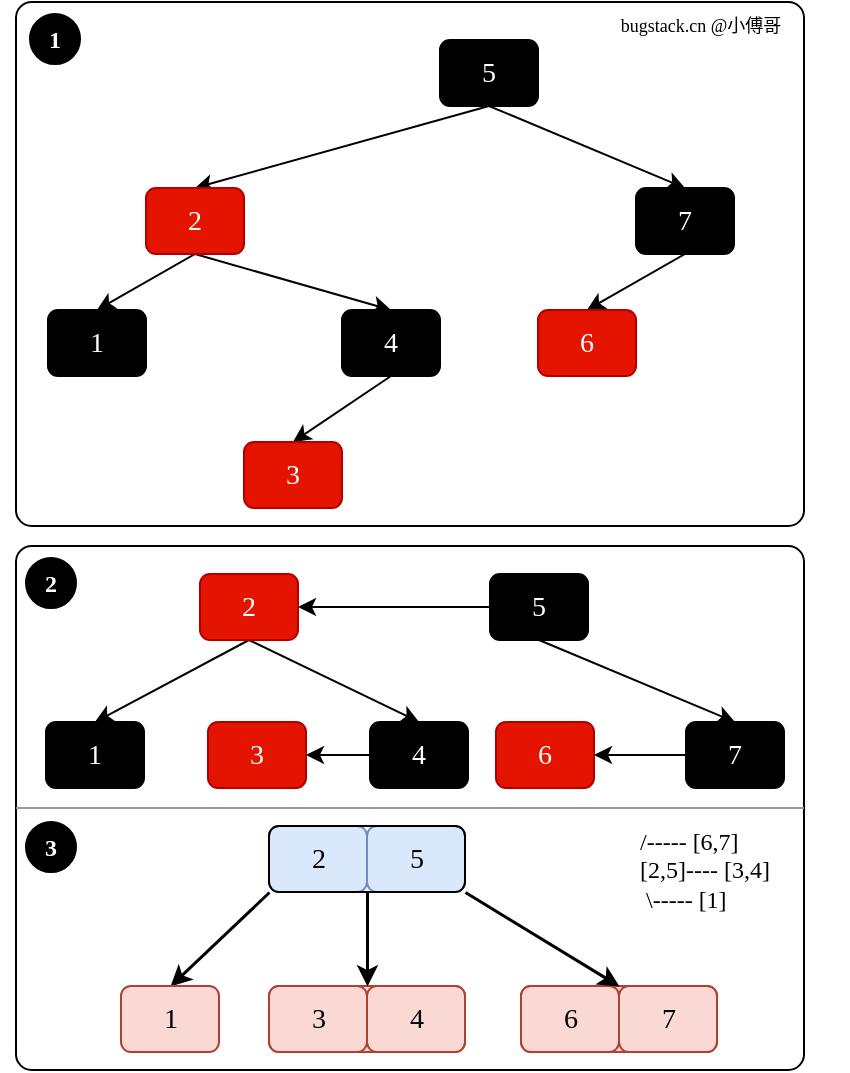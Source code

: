 <mxfile version="20.2.8" type="device" pages="4"><diagram id="_PGBz1rn0s9O9nqoHX4q" name="RBT-01(2-3树VS红黑树)"><mxGraphModel dx="1186" dy="737" grid="0" gridSize="10" guides="1" tooltips="1" connect="1" arrows="1" fold="1" page="1" pageScale="1" pageWidth="580" pageHeight="800" math="0" shadow="0"><root><mxCell id="0"/><mxCell id="1" parent="0"/><mxCell id="KUiOb8twyImg6YtbO7_K-44" value="" style="rounded=1;whiteSpace=wrap;html=1;fillColor=none;arcSize=3;" parent="1" vertex="1"><mxGeometry x="48" y="324" width="394" height="262" as="geometry"/></mxCell><mxCell id="KUiOb8twyImg6YtbO7_K-42" value="" style="rounded=1;whiteSpace=wrap;html=1;fillColor=none;arcSize=3;" parent="1" vertex="1"><mxGeometry x="48" y="52" width="394" height="262" as="geometry"/></mxCell><mxCell id="KUiOb8twyImg6YtbO7_K-10" value="" style="rounded=1;whiteSpace=wrap;html=1;fillColor=#fad9d5;strokeColor=#ae4132;" parent="1" vertex="1"><mxGeometry x="300.5" y="544" width="98" height="33" as="geometry"/></mxCell><mxCell id="KUiOb8twyImg6YtbO7_K-13" value="" style="rounded=1;whiteSpace=wrap;html=1;fillColor=#fad9d5;strokeColor=#ae4132;" parent="1" vertex="1"><mxGeometry x="174.5" y="544" width="98" height="33" as="geometry"/></mxCell><mxCell id="KUiOb8twyImg6YtbO7_K-11" value="&lt;font face=&quot;Comic Sans MS&quot;&gt;&lt;span style=&quot;font-size: 14px;&quot;&gt;7&lt;/span&gt;&lt;/font&gt;" style="rounded=1;whiteSpace=wrap;html=1;strokeColor=#ae4132;fillColor=#fad9d5;" parent="1" vertex="1"><mxGeometry x="349.5" y="544" width="49" height="33" as="geometry"/></mxCell><mxCell id="KUiOb8twyImg6YtbO7_K-12" value="&lt;font face=&quot;Comic Sans MS&quot; style=&quot;font-size: 14px;&quot;&gt;6&lt;/font&gt;" style="rounded=1;whiteSpace=wrap;html=1;strokeColor=#ae4132;fillColor=#fad9d5;" parent="1" vertex="1"><mxGeometry x="300.5" y="544" width="49" height="33" as="geometry"/></mxCell><mxCell id="KUiOb8twyImg6YtbO7_K-14" value="&lt;font face=&quot;Comic Sans MS&quot;&gt;&lt;span style=&quot;font-size: 14px;&quot;&gt;4&lt;/span&gt;&lt;/font&gt;" style="rounded=1;whiteSpace=wrap;html=1;strokeColor=#ae4132;fillColor=#fad9d5;" parent="1" vertex="1"><mxGeometry x="223.5" y="544" width="49" height="33" as="geometry"/></mxCell><mxCell id="KUiOb8twyImg6YtbO7_K-15" value="&lt;font face=&quot;Comic Sans MS&quot; style=&quot;font-size: 14px;&quot;&gt;3&lt;/font&gt;" style="rounded=1;whiteSpace=wrap;html=1;strokeColor=#ae4132;fillColor=#fad9d5;" parent="1" vertex="1"><mxGeometry x="174.5" y="544" width="49" height="33" as="geometry"/></mxCell><mxCell id="KUiOb8twyImg6YtbO7_K-1" value="&lt;font face=&quot;Comic Sans MS&quot;&gt;&lt;span style=&quot;font-size: 14px;&quot;&gt;5&lt;/span&gt;&lt;/font&gt;" style="rounded=1;whiteSpace=wrap;html=1;strokeColor=#6c8ebf;fillColor=#dae8fc;" parent="1" vertex="1"><mxGeometry x="223.5" y="464" width="49" height="33" as="geometry"/></mxCell><mxCell id="KUiOb8twyImg6YtbO7_K-2" value="&lt;font face=&quot;Comic Sans MS&quot; style=&quot;font-size: 14px;&quot;&gt;2&lt;/font&gt;" style="rounded=1;whiteSpace=wrap;html=1;strokeColor=#6c8ebf;fillColor=#dae8fc;" parent="1" vertex="1"><mxGeometry x="174.5" y="464" width="49" height="33" as="geometry"/></mxCell><mxCell id="KUiOb8twyImg6YtbO7_K-3" value="" style="rounded=1;whiteSpace=wrap;html=1;fillColor=none;" parent="1" vertex="1"><mxGeometry x="174.5" y="464" width="98" height="33" as="geometry"/></mxCell><mxCell id="KUiOb8twyImg6YtbO7_K-4" style="edgeStyle=none;rounded=0;orthogonalLoop=1;jettySize=auto;html=1;exitX=0.5;exitY=1;exitDx=0;exitDy=0;fontFamily=Comic Sans MS;fontSize=14;strokeWidth=1.5;entryX=0;entryY=0;entryDx=0;entryDy=0;" parent="1" source="KUiOb8twyImg6YtbO7_K-3" target="KUiOb8twyImg6YtbO7_K-14" edge="1"><mxGeometry relative="1" as="geometry"><mxPoint x="223.5" y="544" as="targetPoint"/></mxGeometry></mxCell><mxCell id="KUiOb8twyImg6YtbO7_K-5" style="edgeStyle=none;rounded=0;orthogonalLoop=1;jettySize=auto;html=1;exitX=0;exitY=1;exitDx=0;exitDy=0;entryX=0.5;entryY=0;entryDx=0;entryDy=0;fontFamily=Comic Sans MS;fontSize=14;strokeWidth=1.5;" parent="1" source="KUiOb8twyImg6YtbO7_K-3" target="KUiOb8twyImg6YtbO7_K-7" edge="1"><mxGeometry relative="1" as="geometry"/></mxCell><mxCell id="KUiOb8twyImg6YtbO7_K-6" style="edgeStyle=none;rounded=0;orthogonalLoop=1;jettySize=auto;html=1;exitX=1;exitY=1;exitDx=0;exitDy=0;entryX=0;entryY=0;entryDx=0;entryDy=0;fontFamily=Comic Sans MS;fontSize=14;strokeWidth=1.5;" parent="1" source="KUiOb8twyImg6YtbO7_K-3" target="KUiOb8twyImg6YtbO7_K-11" edge="1"><mxGeometry relative="1" as="geometry"><mxPoint x="297" y="544" as="targetPoint"/></mxGeometry></mxCell><mxCell id="KUiOb8twyImg6YtbO7_K-7" value="&lt;font face=&quot;Comic Sans MS&quot; style=&quot;font-size: 14px;&quot;&gt;1&lt;/font&gt;" style="rounded=1;whiteSpace=wrap;html=1;fillColor=#fad9d5;strokeColor=#ae4132;" parent="1" vertex="1"><mxGeometry x="100.5" y="544" width="49" height="33" as="geometry"/></mxCell><mxCell id="KUiOb8twyImg6YtbO7_K-23" style="rounded=0;orthogonalLoop=1;jettySize=auto;html=1;exitX=0.5;exitY=1;exitDx=0;exitDy=0;entryX=0.5;entryY=0;entryDx=0;entryDy=0;" parent="1" source="KUiOb8twyImg6YtbO7_K-16" target="KUiOb8twyImg6YtbO7_K-17" edge="1"><mxGeometry relative="1" as="geometry"/></mxCell><mxCell id="KUiOb8twyImg6YtbO7_K-24" style="edgeStyle=none;rounded=0;orthogonalLoop=1;jettySize=auto;html=1;exitX=0.5;exitY=1;exitDx=0;exitDy=0;entryX=0.5;entryY=0;entryDx=0;entryDy=0;" parent="1" source="KUiOb8twyImg6YtbO7_K-16" target="KUiOb8twyImg6YtbO7_K-21" edge="1"><mxGeometry relative="1" as="geometry"/></mxCell><mxCell id="KUiOb8twyImg6YtbO7_K-16" value="&lt;font face=&quot;Comic Sans MS&quot; style=&quot;font-size: 14px;&quot;&gt;5&lt;/font&gt;" style="rounded=1;whiteSpace=wrap;html=1;fillColor=#000000;strokeColor=#000000;fontColor=#FFFFFF;" parent="1" vertex="1"><mxGeometry x="260" y="71" width="49" height="33" as="geometry"/></mxCell><mxCell id="KUiOb8twyImg6YtbO7_K-25" style="edgeStyle=none;rounded=0;orthogonalLoop=1;jettySize=auto;html=1;exitX=0.5;exitY=1;exitDx=0;exitDy=0;entryX=0.5;entryY=0;entryDx=0;entryDy=0;" parent="1" source="KUiOb8twyImg6YtbO7_K-17" target="KUiOb8twyImg6YtbO7_K-18" edge="1"><mxGeometry relative="1" as="geometry"/></mxCell><mxCell id="KUiOb8twyImg6YtbO7_K-26" style="edgeStyle=none;rounded=0;orthogonalLoop=1;jettySize=auto;html=1;exitX=0.5;exitY=1;exitDx=0;exitDy=0;entryX=0.5;entryY=0;entryDx=0;entryDy=0;" parent="1" source="KUiOb8twyImg6YtbO7_K-17" target="KUiOb8twyImg6YtbO7_K-19" edge="1"><mxGeometry relative="1" as="geometry"/></mxCell><mxCell id="KUiOb8twyImg6YtbO7_K-17" value="&lt;font face=&quot;Comic Sans MS&quot; style=&quot;font-size: 14px;&quot;&gt;2&lt;/font&gt;" style="rounded=1;whiteSpace=wrap;html=1;fillColor=#e51400;strokeColor=#B20000;fontColor=#ffffff;" parent="1" vertex="1"><mxGeometry x="113" y="145" width="49" height="33" as="geometry"/></mxCell><mxCell id="KUiOb8twyImg6YtbO7_K-18" value="&lt;font face=&quot;Comic Sans MS&quot; style=&quot;font-size: 14px;&quot;&gt;1&lt;/font&gt;" style="rounded=1;whiteSpace=wrap;html=1;fillColor=#000000;strokeColor=#000000;fontColor=#FFFFFF;" parent="1" vertex="1"><mxGeometry x="64" y="206" width="49" height="33" as="geometry"/></mxCell><mxCell id="KUiOb8twyImg6YtbO7_K-27" style="edgeStyle=none;rounded=0;orthogonalLoop=1;jettySize=auto;html=1;exitX=0.5;exitY=1;exitDx=0;exitDy=0;entryX=0.5;entryY=0;entryDx=0;entryDy=0;" parent="1" source="KUiOb8twyImg6YtbO7_K-19" target="KUiOb8twyImg6YtbO7_K-20" edge="1"><mxGeometry relative="1" as="geometry"/></mxCell><mxCell id="KUiOb8twyImg6YtbO7_K-19" value="&lt;font face=&quot;Comic Sans MS&quot; style=&quot;font-size: 14px;&quot;&gt;4&lt;/font&gt;" style="rounded=1;whiteSpace=wrap;html=1;fillColor=#000000;strokeColor=#000000;fontColor=#FFFFFF;" parent="1" vertex="1"><mxGeometry x="211" y="206" width="49" height="33" as="geometry"/></mxCell><mxCell id="KUiOb8twyImg6YtbO7_K-20" value="&lt;font face=&quot;Comic Sans MS&quot; style=&quot;font-size: 14px;&quot;&gt;3&lt;/font&gt;" style="rounded=1;whiteSpace=wrap;html=1;fillColor=#e51400;strokeColor=#B20000;fontColor=#ffffff;" parent="1" vertex="1"><mxGeometry x="162" y="272" width="49" height="33" as="geometry"/></mxCell><mxCell id="KUiOb8twyImg6YtbO7_K-28" style="edgeStyle=none;rounded=0;orthogonalLoop=1;jettySize=auto;html=1;exitX=0.5;exitY=1;exitDx=0;exitDy=0;entryX=0.5;entryY=0;entryDx=0;entryDy=0;" parent="1" source="KUiOb8twyImg6YtbO7_K-21" target="KUiOb8twyImg6YtbO7_K-22" edge="1"><mxGeometry relative="1" as="geometry"/></mxCell><mxCell id="KUiOb8twyImg6YtbO7_K-21" value="&lt;font face=&quot;Comic Sans MS&quot; style=&quot;font-size: 14px;&quot;&gt;7&lt;/font&gt;" style="rounded=1;whiteSpace=wrap;html=1;fillColor=#000000;strokeColor=#000000;fontColor=#FFFFFF;" parent="1" vertex="1"><mxGeometry x="358" y="145" width="49" height="33" as="geometry"/></mxCell><mxCell id="KUiOb8twyImg6YtbO7_K-22" value="&lt;font face=&quot;Comic Sans MS&quot; style=&quot;font-size: 14px;&quot;&gt;6&lt;/font&gt;" style="rounded=1;whiteSpace=wrap;html=1;fillColor=#e51400;strokeColor=#B20000;fontColor=#ffffff;" parent="1" vertex="1"><mxGeometry x="309" y="206" width="49" height="33" as="geometry"/></mxCell><mxCell id="KUiOb8twyImg6YtbO7_K-29" style="rounded=0;orthogonalLoop=1;jettySize=auto;html=1;exitX=0;exitY=0.5;exitDx=0;exitDy=0;entryX=1;entryY=0.5;entryDx=0;entryDy=0;" parent="1" source="KUiOb8twyImg6YtbO7_K-31" target="KUiOb8twyImg6YtbO7_K-34" edge="1"><mxGeometry relative="1" as="geometry"/></mxCell><mxCell id="KUiOb8twyImg6YtbO7_K-30" style="edgeStyle=none;rounded=0;orthogonalLoop=1;jettySize=auto;html=1;exitX=0.5;exitY=1;exitDx=0;exitDy=0;entryX=0.5;entryY=0;entryDx=0;entryDy=0;" parent="1" source="KUiOb8twyImg6YtbO7_K-31" target="KUiOb8twyImg6YtbO7_K-40" edge="1"><mxGeometry relative="1" as="geometry"/></mxCell><mxCell id="KUiOb8twyImg6YtbO7_K-31" value="&lt;font face=&quot;Comic Sans MS&quot; style=&quot;font-size: 14px;&quot;&gt;5&lt;/font&gt;" style="rounded=1;whiteSpace=wrap;html=1;fillColor=#000000;strokeColor=#000000;fontColor=#FFFFFF;" parent="1" vertex="1"><mxGeometry x="285" y="338" width="49" height="33" as="geometry"/></mxCell><mxCell id="KUiOb8twyImg6YtbO7_K-32" style="edgeStyle=none;rounded=0;orthogonalLoop=1;jettySize=auto;html=1;exitX=0.5;exitY=1;exitDx=0;exitDy=0;entryX=0.5;entryY=0;entryDx=0;entryDy=0;" parent="1" source="KUiOb8twyImg6YtbO7_K-34" target="KUiOb8twyImg6YtbO7_K-35" edge="1"><mxGeometry relative="1" as="geometry"/></mxCell><mxCell id="KUiOb8twyImg6YtbO7_K-33" style="edgeStyle=none;rounded=0;orthogonalLoop=1;jettySize=auto;html=1;exitX=0.5;exitY=1;exitDx=0;exitDy=0;entryX=0.5;entryY=0;entryDx=0;entryDy=0;" parent="1" source="KUiOb8twyImg6YtbO7_K-34" target="KUiOb8twyImg6YtbO7_K-37" edge="1"><mxGeometry relative="1" as="geometry"/></mxCell><mxCell id="KUiOb8twyImg6YtbO7_K-34" value="&lt;font face=&quot;Comic Sans MS&quot; style=&quot;font-size: 14px;&quot;&gt;2&lt;/font&gt;" style="rounded=1;whiteSpace=wrap;html=1;fillColor=#e51400;strokeColor=#B20000;fontColor=#ffffff;" parent="1" vertex="1"><mxGeometry x="140" y="338" width="49" height="33" as="geometry"/></mxCell><mxCell id="KUiOb8twyImg6YtbO7_K-35" value="&lt;font face=&quot;Comic Sans MS&quot; style=&quot;font-size: 14px;&quot;&gt;1&lt;/font&gt;" style="rounded=1;whiteSpace=wrap;html=1;fillColor=#000000;strokeColor=#000000;fontColor=#FFFFFF;" parent="1" vertex="1"><mxGeometry x="63" y="412" width="49" height="33" as="geometry"/></mxCell><mxCell id="KUiOb8twyImg6YtbO7_K-36" style="edgeStyle=none;rounded=0;orthogonalLoop=1;jettySize=auto;html=1;exitX=0;exitY=0.5;exitDx=0;exitDy=0;entryX=1;entryY=0.5;entryDx=0;entryDy=0;" parent="1" source="KUiOb8twyImg6YtbO7_K-37" target="KUiOb8twyImg6YtbO7_K-38" edge="1"><mxGeometry relative="1" as="geometry"/></mxCell><mxCell id="KUiOb8twyImg6YtbO7_K-37" value="&lt;font face=&quot;Comic Sans MS&quot; style=&quot;font-size: 14px;&quot;&gt;4&lt;/font&gt;" style="rounded=1;whiteSpace=wrap;html=1;fillColor=#000000;strokeColor=#000000;fontColor=#FFFFFF;" parent="1" vertex="1"><mxGeometry x="225" y="412" width="49" height="33" as="geometry"/></mxCell><mxCell id="KUiOb8twyImg6YtbO7_K-38" value="&lt;font face=&quot;Comic Sans MS&quot; style=&quot;font-size: 14px;&quot;&gt;3&lt;/font&gt;" style="rounded=1;whiteSpace=wrap;html=1;fillColor=#e51400;strokeColor=#B20000;fontColor=#ffffff;" parent="1" vertex="1"><mxGeometry x="144" y="412" width="49" height="33" as="geometry"/></mxCell><mxCell id="KUiOb8twyImg6YtbO7_K-39" style="edgeStyle=none;rounded=0;orthogonalLoop=1;jettySize=auto;html=1;exitX=0;exitY=0.5;exitDx=0;exitDy=0;entryX=1;entryY=0.5;entryDx=0;entryDy=0;" parent="1" source="KUiOb8twyImg6YtbO7_K-40" target="KUiOb8twyImg6YtbO7_K-41" edge="1"><mxGeometry relative="1" as="geometry"/></mxCell><mxCell id="KUiOb8twyImg6YtbO7_K-40" value="&lt;font face=&quot;Comic Sans MS&quot; style=&quot;font-size: 14px;&quot;&gt;7&lt;/font&gt;" style="rounded=1;whiteSpace=wrap;html=1;fillColor=#000000;strokeColor=#000000;fontColor=#FFFFFF;" parent="1" vertex="1"><mxGeometry x="383" y="412" width="49" height="33" as="geometry"/></mxCell><mxCell id="KUiOb8twyImg6YtbO7_K-41" value="&lt;font face=&quot;Comic Sans MS&quot; style=&quot;font-size: 14px;&quot;&gt;6&lt;/font&gt;" style="rounded=1;whiteSpace=wrap;html=1;fillColor=#e51400;strokeColor=#B20000;fontColor=#ffffff;" parent="1" vertex="1"><mxGeometry x="288" y="412" width="49" height="33" as="geometry"/></mxCell><mxCell id="KUiOb8twyImg6YtbO7_K-45" style="edgeStyle=none;rounded=0;orthogonalLoop=1;jettySize=auto;html=1;exitX=0;exitY=0.5;exitDx=0;exitDy=0;fontColor=#FFFFFF;" parent="1" source="KUiOb8twyImg6YtbO7_K-44" target="KUiOb8twyImg6YtbO7_K-44" edge="1"><mxGeometry relative="1" as="geometry"/></mxCell><mxCell id="KUiOb8twyImg6YtbO7_K-46" value="" style="endArrow=none;html=1;rounded=0;fontColor=#FFFFFF;entryX=1;entryY=0.5;entryDx=0;entryDy=0;exitX=0;exitY=0.5;exitDx=0;exitDy=0;strokeColor=#999999;" parent="1" source="KUiOb8twyImg6YtbO7_K-44" target="KUiOb8twyImg6YtbO7_K-44" edge="1"><mxGeometry width="50" height="50" relative="1" as="geometry"><mxPoint x="13" y="536" as="sourcePoint"/><mxPoint x="63" y="486" as="targetPoint"/></mxGeometry></mxCell><mxCell id="KUiOb8twyImg6YtbO7_K-48" value="&lt;font color=&quot;#ffffff&quot; face=&quot;Comic Sans MS&quot; style=&quot;font-size: 12px;&quot;&gt;&lt;b&gt;1&lt;/b&gt;&lt;/font&gt;" style="ellipse;whiteSpace=wrap;html=1;aspect=fixed;fontSize=9;fillColor=#000000;" parent="1" vertex="1"><mxGeometry x="55" y="58" width="25" height="25" as="geometry"/></mxCell><mxCell id="KUiOb8twyImg6YtbO7_K-49" value="&lt;font color=&quot;#ffffff&quot; face=&quot;Comic Sans MS&quot; style=&quot;font-size: 12px;&quot;&gt;&lt;b&gt;2&lt;/b&gt;&lt;/font&gt;" style="ellipse;whiteSpace=wrap;html=1;aspect=fixed;fontSize=9;fillColor=#000000;" parent="1" vertex="1"><mxGeometry x="53" y="330" width="25" height="25" as="geometry"/></mxCell><mxCell id="KUiOb8twyImg6YtbO7_K-50" value="&lt;font color=&quot;#ffffff&quot; face=&quot;Comic Sans MS&quot; style=&quot;font-size: 12px;&quot;&gt;&lt;b&gt;3&lt;/b&gt;&lt;/font&gt;" style="ellipse;whiteSpace=wrap;html=1;aspect=fixed;fontSize=9;fillColor=#000000;" parent="1" vertex="1"><mxGeometry x="53" y="462" width="25" height="25" as="geometry"/></mxCell><mxCell id="KUxfCwwQFkVvaGWzAkMh-1" value="/----- [6,7]&#10;[2,5]---- [3,4]&#10; \----- [1]" style="text;whiteSpace=wrap;html=1;fontFamily=Comic Sans MS;fontColor=#000000;" parent="1" vertex="1"><mxGeometry x="358.0" y="457.996" width="106" height="65" as="geometry"/></mxCell><mxCell id="dsp9MqlkKBQLU7EApgUu-1" value="bugstack.cn @小傅哥" style="text;html=1;align=center;verticalAlign=middle;resizable=0;points=[];autosize=1;strokeColor=none;fillColor=none;fontSize=9;fontFamily=Comic Sans MS;fontColor=#000000;" parent="1" vertex="1"><mxGeometry x="337" y="52" width="105" height="23" as="geometry"/></mxCell></root></mxGraphModel></diagram><diagram id="_04ETAlszUGOBffi3ehe" name="RBT-02(调衡-染色)"><mxGraphModel dx="1186" dy="737" grid="0" gridSize="10" guides="1" tooltips="1" connect="1" arrows="1" fold="1" page="0" pageScale="1" pageWidth="550" pageHeight="1000" math="0" shadow="0"><root><mxCell id="0"/><mxCell id="1" parent="0"/><mxCell id="u1vueBT8z1e5A70zfXYw-1" value="" style="rounded=1;whiteSpace=wrap;html=1;fillColor=none;arcSize=1;" parent="1" vertex="1"><mxGeometry x="14" y="30.5" width="692" height="262" as="geometry"/></mxCell><mxCell id="JbcH-Yx5LeETQC0f89fx-2" style="rounded=0;orthogonalLoop=1;jettySize=auto;html=1;exitX=0.5;exitY=1;exitDx=0;exitDy=0;entryX=0.5;entryY=0;entryDx=0;entryDy=0;" parent="1" source="JbcH-Yx5LeETQC0f89fx-4" target="JbcH-Yx5LeETQC0f89fx-7" edge="1"><mxGeometry relative="1" as="geometry"/></mxCell><mxCell id="JbcH-Yx5LeETQC0f89fx-3" style="edgeStyle=none;rounded=0;orthogonalLoop=1;jettySize=auto;html=1;exitX=0.5;exitY=1;exitDx=0;exitDy=0;entryX=0.5;entryY=0;entryDx=0;entryDy=0;" parent="1" source="JbcH-Yx5LeETQC0f89fx-4" target="JbcH-Yx5LeETQC0f89fx-13" edge="1"><mxGeometry relative="1" as="geometry"/></mxCell><mxCell id="JbcH-Yx5LeETQC0f89fx-4" value="&lt;font face=&quot;Comic Sans MS&quot; style=&quot;font-size: 14px;&quot;&gt;3&lt;/font&gt;" style="rounded=1;whiteSpace=wrap;html=1;fillColor=#000000;strokeColor=#000000;fontColor=#FFFFFF;" parent="1" vertex="1"><mxGeometry x="118" y="69" width="49" height="33" as="geometry"/></mxCell><mxCell id="JbcH-Yx5LeETQC0f89fx-5" style="edgeStyle=none;rounded=0;orthogonalLoop=1;jettySize=auto;html=1;exitX=0.5;exitY=1;exitDx=0;exitDy=0;entryX=0.5;entryY=0;entryDx=0;entryDy=0;" parent="1" source="JbcH-Yx5LeETQC0f89fx-7" target="JbcH-Yx5LeETQC0f89fx-8" edge="1"><mxGeometry relative="1" as="geometry"/></mxCell><mxCell id="JbcH-Yx5LeETQC0f89fx-7" value="&lt;font face=&quot;Comic Sans MS&quot; style=&quot;font-size: 14px;&quot;&gt;2&lt;/font&gt;" style="rounded=1;whiteSpace=wrap;html=1;fillColor=#e51400;strokeColor=#B20000;fontColor=#ffffff;" parent="1" vertex="1"><mxGeometry x="69" y="145" width="49" height="33" as="geometry"/></mxCell><mxCell id="JbcH-Yx5LeETQC0f89fx-8" value="&lt;font face=&quot;Comic Sans MS&quot; style=&quot;font-size: 14px;&quot;&gt;1&lt;/font&gt;" style="rounded=1;whiteSpace=wrap;html=1;fillColor=#e51400;strokeColor=#B20000;fontColor=#ffffff;" parent="1" vertex="1"><mxGeometry x="20" y="217" width="49" height="33" as="geometry"/></mxCell><mxCell id="JbcH-Yx5LeETQC0f89fx-13" value="&lt;font face=&quot;Comic Sans MS&quot; style=&quot;font-size: 14px;&quot;&gt;4&lt;/font&gt;" style="rounded=1;whiteSpace=wrap;html=1;fillColor=#e51400;strokeColor=#B20000;fontColor=#ffffff;" parent="1" vertex="1"><mxGeometry x="167" y="145" width="49" height="33" as="geometry"/></mxCell><mxCell id="JbcH-Yx5LeETQC0f89fx-15" style="rounded=0;orthogonalLoop=1;jettySize=auto;html=1;exitX=0.5;exitY=1;exitDx=0;exitDy=0;entryX=0.5;entryY=0;entryDx=0;entryDy=0;" parent="1" source="JbcH-Yx5LeETQC0f89fx-17" target="JbcH-Yx5LeETQC0f89fx-19" edge="1"><mxGeometry relative="1" as="geometry"/></mxCell><mxCell id="JbcH-Yx5LeETQC0f89fx-16" style="edgeStyle=none;rounded=0;orthogonalLoop=1;jettySize=auto;html=1;exitX=0.5;exitY=1;exitDx=0;exitDy=0;entryX=0.5;entryY=0;entryDx=0;entryDy=0;" parent="1" source="JbcH-Yx5LeETQC0f89fx-17" target="JbcH-Yx5LeETQC0f89fx-21" edge="1"><mxGeometry relative="1" as="geometry"/></mxCell><mxCell id="JbcH-Yx5LeETQC0f89fx-17" value="&lt;font face=&quot;Comic Sans MS&quot; style=&quot;font-size: 14px;&quot;&gt;3&lt;/font&gt;" style="rounded=1;whiteSpace=wrap;html=1;fillColor=#e51400;strokeColor=#B20000;fontColor=#ffffff;" parent="1" vertex="1"><mxGeometry x="354" y="69" width="49" height="33" as="geometry"/></mxCell><mxCell id="JbcH-Yx5LeETQC0f89fx-18" style="edgeStyle=none;rounded=0;orthogonalLoop=1;jettySize=auto;html=1;exitX=0.5;exitY=1;exitDx=0;exitDy=0;entryX=0.5;entryY=0;entryDx=0;entryDy=0;" parent="1" source="JbcH-Yx5LeETQC0f89fx-19" target="JbcH-Yx5LeETQC0f89fx-20" edge="1"><mxGeometry relative="1" as="geometry"/></mxCell><mxCell id="JbcH-Yx5LeETQC0f89fx-19" value="&lt;font face=&quot;Comic Sans MS&quot; style=&quot;font-size: 14px;&quot;&gt;2&lt;/font&gt;" style="rounded=1;whiteSpace=wrap;html=1;fillColor=#000000;strokeColor=#000000;fontColor=#ffffff;" parent="1" vertex="1"><mxGeometry x="305" y="145" width="49" height="33" as="geometry"/></mxCell><mxCell id="JbcH-Yx5LeETQC0f89fx-20" value="&lt;font face=&quot;Comic Sans MS&quot; style=&quot;font-size: 14px;&quot;&gt;1&lt;/font&gt;" style="rounded=1;whiteSpace=wrap;html=1;fillColor=#e51400;strokeColor=#B20000;fontColor=#ffffff;" parent="1" vertex="1"><mxGeometry x="256" y="217" width="49" height="33" as="geometry"/></mxCell><mxCell id="JbcH-Yx5LeETQC0f89fx-21" value="&lt;font face=&quot;Comic Sans MS&quot; style=&quot;font-size: 14px;&quot;&gt;4&lt;/font&gt;" style="rounded=1;whiteSpace=wrap;html=1;fillColor=#000000;strokeColor=#000000;fontColor=#ffffff;" parent="1" vertex="1"><mxGeometry x="403" y="145" width="49" height="33" as="geometry"/></mxCell><mxCell id="JbcH-Yx5LeETQC0f89fx-22" value="" style="endArrow=classic;html=1;rounded=0;strokeColor=#000000;fontColor=#FFFFFF;dashed=1;" parent="1" source="JbcH-Yx5LeETQC0f89fx-23" target="JbcH-Yx5LeETQC0f89fx-8" edge="1"><mxGeometry width="50" height="50" relative="1" as="geometry"><mxPoint x="118" y="271" as="sourcePoint"/><mxPoint x="331" y="309" as="targetPoint"/></mxGeometry></mxCell><mxCell id="JbcH-Yx5LeETQC0f89fx-23" value="&lt;font color=&quot;#000000&quot;&gt;新增节点 1&lt;/font&gt;" style="text;html=1;align=center;verticalAlign=middle;resizable=0;points=[];autosize=1;strokeColor=none;fillColor=none;fontColor=#FFFFFF;" parent="1" vertex="1"><mxGeometry x="98" y="269" width="76" height="26" as="geometry"/></mxCell><mxCell id="JbcH-Yx5LeETQC0f89fx-24" style="rounded=0;orthogonalLoop=1;jettySize=auto;html=1;exitX=0.5;exitY=1;exitDx=0;exitDy=0;entryX=0.5;entryY=0;entryDx=0;entryDy=0;" parent="1" source="JbcH-Yx5LeETQC0f89fx-26" target="JbcH-Yx5LeETQC0f89fx-28" edge="1"><mxGeometry relative="1" as="geometry"/></mxCell><mxCell id="JbcH-Yx5LeETQC0f89fx-25" style="edgeStyle=none;rounded=0;orthogonalLoop=1;jettySize=auto;html=1;exitX=0.5;exitY=1;exitDx=0;exitDy=0;entryX=0.5;entryY=0;entryDx=0;entryDy=0;" parent="1" source="JbcH-Yx5LeETQC0f89fx-26" target="JbcH-Yx5LeETQC0f89fx-30" edge="1"><mxGeometry relative="1" as="geometry"/></mxCell><mxCell id="JbcH-Yx5LeETQC0f89fx-26" value="&lt;font face=&quot;Comic Sans MS&quot; style=&quot;font-size: 14px;&quot;&gt;3&lt;/font&gt;" style="rounded=1;whiteSpace=wrap;html=1;fillColor=#000000;strokeColor=#000000;fontColor=#ffffff;" parent="1" vertex="1"><mxGeometry x="589" y="69" width="49" height="33" as="geometry"/></mxCell><mxCell id="JbcH-Yx5LeETQC0f89fx-27" style="edgeStyle=none;rounded=0;orthogonalLoop=1;jettySize=auto;html=1;exitX=0.5;exitY=1;exitDx=0;exitDy=0;entryX=0.5;entryY=0;entryDx=0;entryDy=0;" parent="1" source="JbcH-Yx5LeETQC0f89fx-28" target="JbcH-Yx5LeETQC0f89fx-29" edge="1"><mxGeometry relative="1" as="geometry"/></mxCell><mxCell id="JbcH-Yx5LeETQC0f89fx-28" value="&lt;font face=&quot;Comic Sans MS&quot; style=&quot;font-size: 14px;&quot;&gt;2&lt;/font&gt;" style="rounded=1;whiteSpace=wrap;html=1;fillColor=#000000;strokeColor=#000000;fontColor=#ffffff;" parent="1" vertex="1"><mxGeometry x="540" y="145" width="49" height="33" as="geometry"/></mxCell><mxCell id="JbcH-Yx5LeETQC0f89fx-29" value="&lt;font face=&quot;Comic Sans MS&quot; style=&quot;font-size: 14px;&quot;&gt;1&lt;/font&gt;" style="rounded=1;whiteSpace=wrap;html=1;fillColor=#e51400;strokeColor=#B20000;fontColor=#ffffff;" parent="1" vertex="1"><mxGeometry x="491" y="217" width="49" height="33" as="geometry"/></mxCell><mxCell id="JbcH-Yx5LeETQC0f89fx-30" value="&lt;font face=&quot;Comic Sans MS&quot; style=&quot;font-size: 14px;&quot;&gt;4&lt;/font&gt;" style="rounded=1;whiteSpace=wrap;html=1;fillColor=#000000;strokeColor=#000000;fontColor=#ffffff;" parent="1" vertex="1"><mxGeometry x="638" y="145" width="49" height="33" as="geometry"/></mxCell><mxCell id="JbcH-Yx5LeETQC0f89fx-31" value="临时染红色(3)&lt;br&gt;判断根节点置黑" style="text;html=1;align=left;verticalAlign=middle;resizable=0;points=[];autosize=1;strokeColor=none;fillColor=none;fontColor=#000000;" parent="1" vertex="1"><mxGeometry x="440" y="38" width="102" height="41" as="geometry"/></mxCell><mxCell id="JbcH-Yx5LeETQC0f89fx-32" value="" style="endArrow=classic;html=1;rounded=0;dashed=1;strokeColor=#000000;fontColor=#000000;entryX=1;entryY=0;entryDx=0;entryDy=0;" parent="1" source="JbcH-Yx5LeETQC0f89fx-31" target="JbcH-Yx5LeETQC0f89fx-17" edge="1"><mxGeometry width="50" height="50" relative="1" as="geometry"><mxPoint x="370" y="359" as="sourcePoint"/><mxPoint x="420" y="309" as="targetPoint"/></mxGeometry></mxCell><mxCell id="JbcH-Yx5LeETQC0f89fx-33" value="" style="endArrow=classic;html=1;rounded=0;dashed=1;strokeColor=#000000;fontColor=#000000;entryX=0;entryY=0;entryDx=0;entryDy=0;" parent="1" source="JbcH-Yx5LeETQC0f89fx-31" target="JbcH-Yx5LeETQC0f89fx-26" edge="1"><mxGeometry width="50" height="50" relative="1" as="geometry"><mxPoint x="370" y="351" as="sourcePoint"/><mxPoint x="420" y="301" as="targetPoint"/></mxGeometry></mxCell><mxCell id="tQF1teHPdGxPCLFt7oGl-1" value="&lt;b&gt;↙左倾染色&lt;/b&gt;" style="text;html=1;align=center;verticalAlign=middle;resizable=0;points=[];autosize=1;strokeColor=none;fillColor=none;fontColor=#000000;" parent="1" vertex="1"><mxGeometry x="14" y="30.5" width="78" height="26" as="geometry"/></mxCell><mxCell id="tQF1teHPdGxPCLFt7oGl-2" value="条件：新增节点1的叔叔节点4为红色" style="text;html=1;align=center;verticalAlign=middle;resizable=0;points=[];autosize=1;strokeColor=none;fillColor=none;fontColor=#000000;" parent="1" vertex="1"><mxGeometry x="81" y="30.5" width="211" height="26" as="geometry"/></mxCell><mxCell id="tQF1teHPdGxPCLFt7oGl-3" value="4是1的叔叔节点" style="text;html=1;align=center;verticalAlign=middle;resizable=0;points=[];autosize=1;strokeColor=none;fillColor=none;fontColor=#000000;" parent="1" vertex="1"><mxGeometry x="140" y="182" width="103" height="26" as="geometry"/></mxCell><mxCell id="tQF1teHPdGxPCLFt7oGl-4" style="rounded=0;orthogonalLoop=1;jettySize=auto;html=1;exitX=0.5;exitY=1;exitDx=0;exitDy=0;entryX=0.5;entryY=0;entryDx=0;entryDy=0;" parent="1" source="tQF1teHPdGxPCLFt7oGl-6" target="tQF1teHPdGxPCLFt7oGl-8" edge="1"><mxGeometry relative="1" as="geometry"/></mxCell><mxCell id="tQF1teHPdGxPCLFt7oGl-5" style="edgeStyle=none;rounded=0;orthogonalLoop=1;jettySize=auto;html=1;exitX=0.5;exitY=1;exitDx=0;exitDy=0;entryX=0.5;entryY=0;entryDx=0;entryDy=0;" parent="1" source="tQF1teHPdGxPCLFt7oGl-6" target="tQF1teHPdGxPCLFt7oGl-10" edge="1"><mxGeometry relative="1" as="geometry"/></mxCell><mxCell id="tQF1teHPdGxPCLFt7oGl-6" value="&lt;font face=&quot;Comic Sans MS&quot; style=&quot;font-size: 14px;&quot;&gt;2&lt;/font&gt;" style="rounded=1;whiteSpace=wrap;html=1;fillColor=#000000;strokeColor=#000000;fontColor=#FFFFFF;" parent="1" vertex="1"><mxGeometry x="118" y="338" width="49" height="33" as="geometry"/></mxCell><mxCell id="tQF1teHPdGxPCLFt7oGl-7" style="edgeStyle=none;rounded=0;orthogonalLoop=1;jettySize=auto;html=1;exitX=0.5;exitY=1;exitDx=0;exitDy=0;entryX=0.5;entryY=0;entryDx=0;entryDy=0;" parent="1" source="tQF1teHPdGxPCLFt7oGl-10" target="tQF1teHPdGxPCLFt7oGl-9" edge="1"><mxGeometry relative="1" as="geometry"/></mxCell><mxCell id="tQF1teHPdGxPCLFt7oGl-8" value="&lt;font face=&quot;Comic Sans MS&quot; style=&quot;font-size: 14px;&quot;&gt;1&lt;/font&gt;" style="rounded=1;whiteSpace=wrap;html=1;fillColor=#e51400;strokeColor=#B20000;fontColor=#ffffff;" parent="1" vertex="1"><mxGeometry x="69" y="414" width="49" height="33" as="geometry"/></mxCell><mxCell id="tQF1teHPdGxPCLFt7oGl-9" value="&lt;font face=&quot;Comic Sans MS&quot; style=&quot;font-size: 14px;&quot;&gt;4&lt;/font&gt;" style="rounded=1;whiteSpace=wrap;html=1;fillColor=#e51400;strokeColor=#B20000;fontColor=#ffffff;" parent="1" vertex="1"><mxGeometry x="216" y="490" width="49" height="33" as="geometry"/></mxCell><mxCell id="tQF1teHPdGxPCLFt7oGl-10" value="&lt;font face=&quot;Comic Sans MS&quot; style=&quot;font-size: 14px;&quot;&gt;3&lt;/font&gt;" style="rounded=1;whiteSpace=wrap;html=1;fillColor=#e51400;strokeColor=#B20000;fontColor=#ffffff;" parent="1" vertex="1"><mxGeometry x="167" y="414" width="49" height="33" as="geometry"/></mxCell><mxCell id="tQF1teHPdGxPCLFt7oGl-11" value="" style="endArrow=classic;html=1;rounded=0;strokeColor=#000000;fontColor=#FFFFFF;dashed=1;" parent="1" source="tQF1teHPdGxPCLFt7oGl-12" target="tQF1teHPdGxPCLFt7oGl-9" edge="1"><mxGeometry width="50" height="50" relative="1" as="geometry"><mxPoint x="118" y="540" as="sourcePoint"/><mxPoint x="331" y="578" as="targetPoint"/></mxGeometry></mxCell><mxCell id="tQF1teHPdGxPCLFt7oGl-12" value="&lt;font color=&quot;#000000&quot;&gt;新增节点 4&lt;/font&gt;" style="text;html=1;align=center;verticalAlign=middle;resizable=0;points=[];autosize=1;strokeColor=none;fillColor=none;fontColor=#FFFFFF;" parent="1" vertex="1"><mxGeometry x="265" y="545" width="76" height="26" as="geometry"/></mxCell><mxCell id="tQF1teHPdGxPCLFt7oGl-13" value="1是4的叔叔节点" style="text;html=1;align=center;verticalAlign=middle;resizable=0;points=[];autosize=1;strokeColor=none;fillColor=none;fontColor=#000000;" parent="1" vertex="1"><mxGeometry x="44" y="450" width="103" height="26" as="geometry"/></mxCell><mxCell id="tQF1teHPdGxPCLFt7oGl-15" style="rounded=0;orthogonalLoop=1;jettySize=auto;html=1;exitX=0.5;exitY=1;exitDx=0;exitDy=0;entryX=0.5;entryY=0;entryDx=0;entryDy=0;" parent="1" source="tQF1teHPdGxPCLFt7oGl-17" target="tQF1teHPdGxPCLFt7oGl-19" edge="1"><mxGeometry relative="1" as="geometry"/></mxCell><mxCell id="tQF1teHPdGxPCLFt7oGl-16" style="edgeStyle=none;rounded=0;orthogonalLoop=1;jettySize=auto;html=1;exitX=0.5;exitY=1;exitDx=0;exitDy=0;entryX=0.5;entryY=0;entryDx=0;entryDy=0;" parent="1" source="tQF1teHPdGxPCLFt7oGl-17" target="tQF1teHPdGxPCLFt7oGl-21" edge="1"><mxGeometry relative="1" as="geometry"/></mxCell><mxCell id="tQF1teHPdGxPCLFt7oGl-17" value="&lt;font face=&quot;Comic Sans MS&quot; style=&quot;font-size: 14px;&quot;&gt;2&lt;/font&gt;" style="rounded=1;whiteSpace=wrap;html=1;fillColor=#e51400;strokeColor=#B20000;fontColor=#ffffff;" parent="1" vertex="1"><mxGeometry x="351" y="338" width="49" height="33" as="geometry"/></mxCell><mxCell id="tQF1teHPdGxPCLFt7oGl-18" style="edgeStyle=none;rounded=0;orthogonalLoop=1;jettySize=auto;html=1;exitX=0.5;exitY=1;exitDx=0;exitDy=0;entryX=0.5;entryY=0;entryDx=0;entryDy=0;" parent="1" source="tQF1teHPdGxPCLFt7oGl-21" target="tQF1teHPdGxPCLFt7oGl-20" edge="1"><mxGeometry relative="1" as="geometry"/></mxCell><mxCell id="tQF1teHPdGxPCLFt7oGl-19" value="&lt;font face=&quot;Comic Sans MS&quot; style=&quot;font-size: 14px;&quot;&gt;1&lt;/font&gt;" style="rounded=1;whiteSpace=wrap;html=1;fillColor=#000000;strokeColor=#000000;fontColor=#ffffff;" parent="1" vertex="1"><mxGeometry x="302" y="414" width="49" height="33" as="geometry"/></mxCell><mxCell id="tQF1teHPdGxPCLFt7oGl-20" value="&lt;font face=&quot;Comic Sans MS&quot; style=&quot;font-size: 14px;&quot;&gt;4&lt;/font&gt;" style="rounded=1;whiteSpace=wrap;html=1;fillColor=#e51400;strokeColor=#B20000;fontColor=#ffffff;" parent="1" vertex="1"><mxGeometry x="449" y="490" width="49" height="33" as="geometry"/></mxCell><mxCell id="tQF1teHPdGxPCLFt7oGl-21" value="&lt;font face=&quot;Comic Sans MS&quot; style=&quot;font-size: 14px;&quot;&gt;3&lt;/font&gt;" style="rounded=1;whiteSpace=wrap;html=1;fillColor=#000000;strokeColor=#000000;fontColor=#ffffff;" parent="1" vertex="1"><mxGeometry x="400" y="414" width="49" height="33" as="geometry"/></mxCell><mxCell id="tQF1teHPdGxPCLFt7oGl-25" style="rounded=0;orthogonalLoop=1;jettySize=auto;html=1;exitX=0.5;exitY=1;exitDx=0;exitDy=0;entryX=0.5;entryY=0;entryDx=0;entryDy=0;" parent="1" source="tQF1teHPdGxPCLFt7oGl-27" target="tQF1teHPdGxPCLFt7oGl-29" edge="1"><mxGeometry relative="1" as="geometry"/></mxCell><mxCell id="tQF1teHPdGxPCLFt7oGl-26" style="edgeStyle=none;rounded=0;orthogonalLoop=1;jettySize=auto;html=1;exitX=0.5;exitY=1;exitDx=0;exitDy=0;entryX=0.5;entryY=0;entryDx=0;entryDy=0;" parent="1" source="tQF1teHPdGxPCLFt7oGl-27" target="tQF1teHPdGxPCLFt7oGl-31" edge="1"><mxGeometry relative="1" as="geometry"/></mxCell><mxCell id="tQF1teHPdGxPCLFt7oGl-27" value="&lt;font face=&quot;Comic Sans MS&quot; style=&quot;font-size: 14px;&quot;&gt;2&lt;/font&gt;" style="rounded=1;whiteSpace=wrap;html=1;fillColor=#000000;strokeColor=#000000;fontColor=#ffffff;" parent="1" vertex="1"><mxGeometry x="547" y="338" width="49" height="33" as="geometry"/></mxCell><mxCell id="tQF1teHPdGxPCLFt7oGl-28" style="edgeStyle=none;rounded=0;orthogonalLoop=1;jettySize=auto;html=1;exitX=0.5;exitY=1;exitDx=0;exitDy=0;entryX=0.5;entryY=0;entryDx=0;entryDy=0;" parent="1" source="tQF1teHPdGxPCLFt7oGl-31" target="tQF1teHPdGxPCLFt7oGl-30" edge="1"><mxGeometry relative="1" as="geometry"/></mxCell><mxCell id="tQF1teHPdGxPCLFt7oGl-29" value="&lt;font face=&quot;Comic Sans MS&quot; style=&quot;font-size: 14px;&quot;&gt;1&lt;/font&gt;" style="rounded=1;whiteSpace=wrap;html=1;fillColor=#000000;strokeColor=#000000;fontColor=#ffffff;" parent="1" vertex="1"><mxGeometry x="498" y="414" width="49" height="33" as="geometry"/></mxCell><mxCell id="tQF1teHPdGxPCLFt7oGl-30" value="&lt;font face=&quot;Comic Sans MS&quot; style=&quot;font-size: 14px;&quot;&gt;4&lt;/font&gt;" style="rounded=1;whiteSpace=wrap;html=1;fillColor=#e51400;strokeColor=#B20000;fontColor=#ffffff;" parent="1" vertex="1"><mxGeometry x="645" y="490" width="49" height="33" as="geometry"/></mxCell><mxCell id="tQF1teHPdGxPCLFt7oGl-31" value="&lt;font face=&quot;Comic Sans MS&quot; style=&quot;font-size: 14px;&quot;&gt;3&lt;/font&gt;" style="rounded=1;whiteSpace=wrap;html=1;fillColor=#000000;strokeColor=#000000;fontColor=#ffffff;" parent="1" vertex="1"><mxGeometry x="596" y="414" width="49" height="33" as="geometry"/></mxCell><mxCell id="tQF1teHPdGxPCLFt7oGl-33" style="edgeStyle=none;rounded=0;orthogonalLoop=1;jettySize=auto;html=1;exitX=0;exitY=0.5;exitDx=0;exitDy=0;dashed=1;strokeColor=#000000;fontColor=#000000;" parent="1" source="tQF1teHPdGxPCLFt7oGl-32" target="tQF1teHPdGxPCLFt7oGl-17" edge="1"><mxGeometry relative="1" as="geometry"/></mxCell><mxCell id="tQF1teHPdGxPCLFt7oGl-34" style="edgeStyle=none;rounded=0;orthogonalLoop=1;jettySize=auto;html=1;exitX=1;exitY=0.5;exitDx=0;exitDy=0;entryX=0.5;entryY=0;entryDx=0;entryDy=0;dashed=1;strokeColor=#000000;fontColor=#000000;" parent="1" source="tQF1teHPdGxPCLFt7oGl-32" target="tQF1teHPdGxPCLFt7oGl-27" edge="1"><mxGeometry relative="1" as="geometry"/></mxCell><mxCell id="tQF1teHPdGxPCLFt7oGl-32" value="&lt;span style=&quot;color: rgb(0, 0, 0); font-family: Helvetica; font-size: 12px; font-style: normal; font-variant-ligatures: normal; font-variant-caps: normal; font-weight: 400; letter-spacing: normal; orphans: 2; text-align: left; text-indent: 0px; text-transform: none; widows: 2; word-spacing: 0px; -webkit-text-stroke-width: 0px; background-color: rgb(248, 249, 250); text-decoration-thickness: initial; text-decoration-style: initial; text-decoration-color: initial; float: none; display: inline !important;&quot;&gt;临时染红色(2)&lt;/span&gt;&lt;br style=&quot;color: rgb(0, 0, 0); font-family: Helvetica; font-size: 12px; font-style: normal; font-variant-ligatures: normal; font-variant-caps: normal; font-weight: 400; letter-spacing: normal; orphans: 2; text-align: left; text-indent: 0px; text-transform: none; widows: 2; word-spacing: 0px; -webkit-text-stroke-width: 0px; background-color: rgb(248, 249, 250); text-decoration-thickness: initial; text-decoration-style: initial; text-decoration-color: initial;&quot;&gt;&lt;span style=&quot;color: rgb(0, 0, 0); font-family: Helvetica; font-size: 12px; font-style: normal; font-variant-ligatures: normal; font-variant-caps: normal; font-weight: 400; letter-spacing: normal; orphans: 2; text-align: left; text-indent: 0px; text-transform: none; widows: 2; word-spacing: 0px; -webkit-text-stroke-width: 0px; background-color: rgb(248, 249, 250); text-decoration-thickness: initial; text-decoration-style: initial; text-decoration-color: initial; float: none; display: inline !important;&quot;&gt;判断根节点置黑&lt;/span&gt;" style="text;whiteSpace=wrap;html=1;fontColor=#000000;" parent="1" vertex="1"><mxGeometry x="429" y="302" width="92" height="51" as="geometry"/></mxCell><mxCell id="tQF1teHPdGxPCLFt7oGl-35" value="" style="rounded=1;whiteSpace=wrap;html=1;fillColor=none;arcSize=1;" parent="1" vertex="1"><mxGeometry x="14" y="307" width="692" height="262" as="geometry"/></mxCell><mxCell id="tQF1teHPdGxPCLFt7oGl-36" value="&lt;b&gt;↘右倾染色&lt;/b&gt;" style="text;html=1;align=center;verticalAlign=middle;resizable=0;points=[];autosize=1;strokeColor=none;fillColor=none;fontColor=#000000;" parent="1" vertex="1"><mxGeometry x="14" y="307" width="78" height="26" as="geometry"/></mxCell><mxCell id="tQF1teHPdGxPCLFt7oGl-37" value="条件：新增节点4的叔叔节点1为红色" style="text;html=1;align=center;verticalAlign=middle;resizable=0;points=[];autosize=1;strokeColor=none;fillColor=none;fontColor=#000000;" parent="1" vertex="1"><mxGeometry x="81" y="307" width="211" height="26" as="geometry"/></mxCell><mxCell id="oleZ_l9rVrksKcRg1k-8-1" value="bugstack.cn @小傅哥" style="text;html=1;align=center;verticalAlign=middle;resizable=0;points=[];autosize=1;strokeColor=none;fillColor=none;fontSize=9;fontFamily=Comic Sans MS;fontColor=#000000;" parent="1" vertex="1"><mxGeometry x="14" y="543" width="105" height="23" as="geometry"/></mxCell></root></mxGraphModel></diagram><diagram id="GjgPIuqjdcp8pentZ74i" name="RBT-03(调衡-左旋)"><mxGraphModel dx="1186" dy="737" grid="0" gridSize="10" guides="1" tooltips="1" connect="1" arrows="1" fold="1" page="0" pageScale="1" pageWidth="550" pageHeight="1000" math="0" shadow="0"><root><mxCell id="0"/><mxCell id="1" parent="0"/><mxCell id="khj-P5iLlCDwAnrz77-N-11" value="" style="rounded=1;whiteSpace=wrap;html=1;fillColor=none;arcSize=1;" parent="1" vertex="1"><mxGeometry x="11.5" y="460" width="256" height="290" as="geometry"/></mxCell><mxCell id="MK8ADkuiRp-Swaf8pJLO-1" style="rounded=0;orthogonalLoop=1;jettySize=auto;html=1;exitX=0.5;exitY=1;exitDx=0;exitDy=0;entryX=0.5;entryY=0;entryDx=0;entryDy=0;" parent="1" source="MK8ADkuiRp-Swaf8pJLO-3" target="MK8ADkuiRp-Swaf8pJLO-5" edge="1"><mxGeometry relative="1" as="geometry"/></mxCell><mxCell id="MK8ADkuiRp-Swaf8pJLO-2" style="edgeStyle=none;rounded=0;orthogonalLoop=1;jettySize=auto;html=1;exitX=0.5;exitY=1;exitDx=0;exitDy=0;entryX=0.5;entryY=0;entryDx=0;entryDy=0;" parent="1" source="MK8ADkuiRp-Swaf8pJLO-3" target="MK8ADkuiRp-Swaf8pJLO-7" edge="1"><mxGeometry relative="1" as="geometry"/></mxCell><mxCell id="MK8ADkuiRp-Swaf8pJLO-3" value="&lt;font face=&quot;Comic Sans MS&quot; style=&quot;font-size: 14px;&quot;&gt;2&lt;/font&gt;" style="rounded=1;whiteSpace=wrap;html=1;fillColor=#000000;strokeColor=#000000;fontColor=#ffffff;" parent="1" vertex="1"><mxGeometry x="66" y="78" width="49" height="33" as="geometry"/></mxCell><mxCell id="MK8ADkuiRp-Swaf8pJLO-4" style="edgeStyle=none;rounded=0;orthogonalLoop=1;jettySize=auto;html=1;exitX=0.5;exitY=1;exitDx=0;exitDy=0;entryX=0.5;entryY=0;entryDx=0;entryDy=0;" parent="1" source="MK8ADkuiRp-Swaf8pJLO-7" target="MK8ADkuiRp-Swaf8pJLO-6" edge="1"><mxGeometry relative="1" as="geometry"/></mxCell><mxCell id="MK8ADkuiRp-Swaf8pJLO-5" value="&lt;font face=&quot;Comic Sans MS&quot; style=&quot;font-size: 14px;&quot;&gt;1&lt;/font&gt;" style="rounded=1;whiteSpace=wrap;html=1;fillColor=#000000;strokeColor=#000000;fontColor=#ffffff;" parent="1" vertex="1"><mxGeometry x="17" y="154" width="49" height="33" as="geometry"/></mxCell><mxCell id="MK8ADkuiRp-Swaf8pJLO-23" style="edgeStyle=none;rounded=0;orthogonalLoop=1;jettySize=auto;html=1;exitX=0.5;exitY=1;exitDx=0;exitDy=0;entryX=0.5;entryY=0;entryDx=0;entryDy=0;strokeColor=#000000;fontColor=#000000;" parent="1" source="MK8ADkuiRp-Swaf8pJLO-6" target="MK8ADkuiRp-Swaf8pJLO-22" edge="1"><mxGeometry relative="1" as="geometry"/></mxCell><mxCell id="MK8ADkuiRp-Swaf8pJLO-6" value="&lt;font face=&quot;Comic Sans MS&quot; style=&quot;font-size: 14px;&quot;&gt;4&lt;/font&gt;" style="rounded=1;whiteSpace=wrap;html=1;fillColor=#e51400;strokeColor=#B20000;fontColor=#ffffff;" parent="1" vertex="1"><mxGeometry x="164" y="230" width="49" height="33" as="geometry"/></mxCell><mxCell id="MK8ADkuiRp-Swaf8pJLO-7" value="&lt;font face=&quot;Comic Sans MS&quot; style=&quot;font-size: 14px;&quot;&gt;3&lt;/font&gt;" style="rounded=1;whiteSpace=wrap;html=1;fillColor=#000000;strokeColor=#000000;fontColor=#ffffff;" parent="1" vertex="1"><mxGeometry x="115" y="154" width="49" height="33" as="geometry"/></mxCell><mxCell id="MK8ADkuiRp-Swaf8pJLO-22" value="&lt;font face=&quot;Comic Sans MS&quot; style=&quot;font-size: 14px;&quot;&gt;5&lt;/font&gt;" style="rounded=1;whiteSpace=wrap;html=1;fillColor=#e51400;strokeColor=#B20000;fontColor=#ffffff;" parent="1" vertex="1"><mxGeometry x="213" y="310" width="49" height="33" as="geometry"/></mxCell><mxCell id="MK8ADkuiRp-Swaf8pJLO-24" style="rounded=0;orthogonalLoop=1;jettySize=auto;html=1;exitX=0.5;exitY=1;exitDx=0;exitDy=0;entryX=0.5;entryY=0;entryDx=0;entryDy=0;" parent="1" source="MK8ADkuiRp-Swaf8pJLO-26" target="MK8ADkuiRp-Swaf8pJLO-28" edge="1"><mxGeometry relative="1" as="geometry"/></mxCell><mxCell id="MK8ADkuiRp-Swaf8pJLO-25" style="edgeStyle=none;rounded=0;orthogonalLoop=1;jettySize=auto;html=1;exitX=0.5;exitY=1;exitDx=0;exitDy=0;entryX=0.5;entryY=0;entryDx=0;entryDy=0;" parent="1" source="MK8ADkuiRp-Swaf8pJLO-26" target="MK8ADkuiRp-Swaf8pJLO-31" edge="1"><mxGeometry relative="1" as="geometry"/></mxCell><mxCell id="MK8ADkuiRp-Swaf8pJLO-26" value="&lt;font face=&quot;Comic Sans MS&quot; style=&quot;font-size: 14px;&quot;&gt;2&lt;/font&gt;" style="rounded=1;whiteSpace=wrap;html=1;fillColor=#000000;strokeColor=#000000;fontColor=#ffffff;" parent="1" vertex="1"><mxGeometry x="329" y="78" width="49" height="33" as="geometry"/></mxCell><mxCell id="MK8ADkuiRp-Swaf8pJLO-27" style="edgeStyle=none;rounded=0;orthogonalLoop=1;jettySize=auto;html=1;exitX=0.5;exitY=1;exitDx=0;exitDy=0;entryX=0.5;entryY=0;entryDx=0;entryDy=0;" parent="1" source="MK8ADkuiRp-Swaf8pJLO-31" target="MK8ADkuiRp-Swaf8pJLO-30" edge="1"><mxGeometry relative="1" as="geometry"/></mxCell><mxCell id="MK8ADkuiRp-Swaf8pJLO-28" value="&lt;font face=&quot;Comic Sans MS&quot; style=&quot;font-size: 14px;&quot;&gt;1&lt;/font&gt;" style="rounded=1;whiteSpace=wrap;html=1;fillColor=#000000;strokeColor=#000000;fontColor=#ffffff;" parent="1" vertex="1"><mxGeometry x="280" y="154" width="49" height="33" as="geometry"/></mxCell><mxCell id="MK8ADkuiRp-Swaf8pJLO-29" style="edgeStyle=none;rounded=0;orthogonalLoop=1;jettySize=auto;html=1;exitX=0.5;exitY=1;exitDx=0;exitDy=0;entryX=0.5;entryY=0;entryDx=0;entryDy=0;strokeColor=#000000;fontColor=#000000;" parent="1" source="MK8ADkuiRp-Swaf8pJLO-30" target="MK8ADkuiRp-Swaf8pJLO-32" edge="1"><mxGeometry relative="1" as="geometry"/></mxCell><mxCell id="MK8ADkuiRp-Swaf8pJLO-30" value="&lt;font face=&quot;Comic Sans MS&quot; style=&quot;font-size: 14px;&quot;&gt;4&lt;/font&gt;" style="rounded=1;whiteSpace=wrap;html=1;fillColor=#000000;strokeColor=#000000;fontColor=#ffffff;" parent="1" vertex="1"><mxGeometry x="427" y="230" width="49" height="33" as="geometry"/></mxCell><mxCell id="MK8ADkuiRp-Swaf8pJLO-31" value="&lt;font face=&quot;Comic Sans MS&quot; style=&quot;font-size: 14px;&quot;&gt;3&lt;/font&gt;" style="rounded=1;whiteSpace=wrap;html=1;fillColor=#e51400;strokeColor=#B20000;fontColor=#ffffff;" parent="1" vertex="1"><mxGeometry x="378" y="154" width="49" height="33" as="geometry"/></mxCell><mxCell id="MK8ADkuiRp-Swaf8pJLO-32" value="&lt;font face=&quot;Comic Sans MS&quot; style=&quot;font-size: 14px;&quot;&gt;5&lt;/font&gt;" style="rounded=1;whiteSpace=wrap;html=1;fillColor=#e51400;strokeColor=#B20000;fontColor=#ffffff;" parent="1" vertex="1"><mxGeometry x="476" y="310" width="49" height="33" as="geometry"/></mxCell><mxCell id="MK8ADkuiRp-Swaf8pJLO-33" style="rounded=0;orthogonalLoop=1;jettySize=auto;html=1;exitX=0.5;exitY=1;exitDx=0;exitDy=0;entryX=0.5;entryY=0;entryDx=0;entryDy=0;" parent="1" source="MK8ADkuiRp-Swaf8pJLO-35" target="MK8ADkuiRp-Swaf8pJLO-37" edge="1"><mxGeometry relative="1" as="geometry"/></mxCell><mxCell id="MK8ADkuiRp-Swaf8pJLO-34" style="edgeStyle=none;rounded=0;orthogonalLoop=1;jettySize=auto;html=1;exitX=0.5;exitY=1;exitDx=0;exitDy=0;entryX=0.5;entryY=0;entryDx=0;entryDy=0;" parent="1" source="MK8ADkuiRp-Swaf8pJLO-35" target="MK8ADkuiRp-Swaf8pJLO-39" edge="1"><mxGeometry relative="1" as="geometry"/></mxCell><mxCell id="MK8ADkuiRp-Swaf8pJLO-35" value="&lt;font face=&quot;Comic Sans MS&quot; style=&quot;font-size: 14px;&quot;&gt;2&lt;/font&gt;" style="rounded=1;whiteSpace=wrap;html=1;fillColor=#000000;strokeColor=#000000;fontColor=#ffffff;" parent="1" vertex="1"><mxGeometry x="593" y="78" width="49" height="33" as="geometry"/></mxCell><mxCell id="MK8ADkuiRp-Swaf8pJLO-37" value="&lt;font face=&quot;Comic Sans MS&quot; style=&quot;font-size: 14px;&quot;&gt;1&lt;/font&gt;" style="rounded=1;whiteSpace=wrap;html=1;fillColor=#000000;strokeColor=#000000;fontColor=#ffffff;" parent="1" vertex="1"><mxGeometry x="544" y="154" width="49" height="33" as="geometry"/></mxCell><mxCell id="MK8ADkuiRp-Swaf8pJLO-38" style="edgeStyle=none;rounded=0;orthogonalLoop=1;jettySize=auto;html=1;exitX=0.5;exitY=1;exitDx=0;exitDy=0;entryX=0.5;entryY=0;entryDx=0;entryDy=0;strokeColor=#000000;fontColor=#000000;" parent="1" source="MK8ADkuiRp-Swaf8pJLO-39" target="MK8ADkuiRp-Swaf8pJLO-41" edge="1"><mxGeometry relative="1" as="geometry"/></mxCell><mxCell id="MK8ADkuiRp-Swaf8pJLO-42" style="edgeStyle=none;rounded=0;orthogonalLoop=1;jettySize=auto;html=1;exitX=0.5;exitY=1;exitDx=0;exitDy=0;entryX=0.5;entryY=0;entryDx=0;entryDy=0;strokeColor=#000000;fontColor=#000000;" parent="1" source="MK8ADkuiRp-Swaf8pJLO-39" target="MK8ADkuiRp-Swaf8pJLO-40" edge="1"><mxGeometry relative="1" as="geometry"/></mxCell><mxCell id="MK8ADkuiRp-Swaf8pJLO-39" value="&lt;font face=&quot;Comic Sans MS&quot; style=&quot;font-size: 14px;&quot;&gt;4&lt;/font&gt;" style="rounded=1;whiteSpace=wrap;html=1;fillColor=#000000;strokeColor=#000000;fontColor=#ffffff;" parent="1" vertex="1"><mxGeometry x="691" y="154" width="49" height="33" as="geometry"/></mxCell><mxCell id="MK8ADkuiRp-Swaf8pJLO-40" value="&lt;font face=&quot;Comic Sans MS&quot; style=&quot;font-size: 14px;&quot;&gt;3&lt;/font&gt;" style="rounded=1;whiteSpace=wrap;html=1;fillColor=#e51400;strokeColor=#B20000;fontColor=#ffffff;" parent="1" vertex="1"><mxGeometry x="637" y="232" width="49" height="33" as="geometry"/></mxCell><mxCell id="MK8ADkuiRp-Swaf8pJLO-41" value="&lt;font face=&quot;Comic Sans MS&quot; style=&quot;font-size: 14px;&quot;&gt;5&lt;/font&gt;" style="rounded=1;whiteSpace=wrap;html=1;fillColor=#e51400;strokeColor=#B20000;fontColor=#ffffff;" parent="1" vertex="1"><mxGeometry x="740" y="232" width="49" height="33" as="geometry"/></mxCell><mxCell id="Hm40deUk3sMd8JldDg8D-1" value="" style="rounded=1;whiteSpace=wrap;html=1;fillColor=none;arcSize=1;" parent="1" vertex="1"><mxGeometry x="11.5" y="66" width="256" height="290" as="geometry"/></mxCell><mxCell id="Hm40deUk3sMd8JldDg8D-2" value="" style="rounded=1;whiteSpace=wrap;html=1;fillColor=none;arcSize=1;" parent="1" vertex="1"><mxGeometry x="275" y="66" width="256" height="290" as="geometry"/></mxCell><mxCell id="Hm40deUk3sMd8JldDg8D-3" value="" style="rounded=1;whiteSpace=wrap;html=1;fillColor=none;arcSize=1;" parent="1" vertex="1"><mxGeometry x="540" y="66" width="256" height="290" as="geometry"/></mxCell><mxCell id="bUNXPNtXFawCBMTXrh7k-1" value="&lt;font color=&quot;#ffffff&quot; face=&quot;Comic Sans MS&quot; style=&quot;font-size: 12px;&quot;&gt;&lt;b&gt;1&lt;/b&gt;&lt;/font&gt;" style="ellipse;whiteSpace=wrap;html=1;aspect=fixed;fontSize=9;fillColor=#000000;" parent="1" vertex="1"><mxGeometry x="15" y="69" width="25" height="25" as="geometry"/></mxCell><mxCell id="bUNXPNtXFawCBMTXrh7k-2" value="&lt;font color=&quot;#ffffff&quot; face=&quot;Comic Sans MS&quot; style=&quot;font-size: 12px;&quot;&gt;&lt;b&gt;2&lt;/b&gt;&lt;/font&gt;" style="ellipse;whiteSpace=wrap;html=1;aspect=fixed;fontSize=9;fillColor=#000000;" parent="1" vertex="1"><mxGeometry x="280" y="69" width="25" height="25" as="geometry"/></mxCell><mxCell id="bUNXPNtXFawCBMTXrh7k-3" value="&lt;font color=&quot;#ffffff&quot; face=&quot;Comic Sans MS&quot; style=&quot;font-size: 12px;&quot;&gt;&lt;b&gt;3&lt;/b&gt;&lt;/font&gt;" style="ellipse;whiteSpace=wrap;html=1;aspect=fixed;fontSize=9;fillColor=#000000;" parent="1" vertex="1"><mxGeometry x="544" y="69" width="25" height="25" as="geometry"/></mxCell><mxCell id="bUNXPNtXFawCBMTXrh7k-4" value="&lt;font face=&quot;Comic Sans MS&quot;&gt;新增节点5&lt;/font&gt;" style="rounded=1;whiteSpace=wrap;html=1;fillColor=none;arcSize=8;" parent="1" vertex="1"><mxGeometry x="11.5" y="356" width="256" height="40" as="geometry"/></mxCell><mxCell id="bUNXPNtXFawCBMTXrh7k-5" value="&lt;font face=&quot;Comic Sans MS&quot;&gt;节点5父节点4染黑，爷爷节点3染红&lt;/font&gt;" style="rounded=1;whiteSpace=wrap;html=1;fillColor=none;arcSize=8;" parent="1" vertex="1"><mxGeometry x="275" y="356" width="256" height="40" as="geometry"/></mxCell><mxCell id="bUNXPNtXFawCBMTXrh7k-6" value="&lt;font face=&quot;Comic Sans MS&quot;&gt;节点3左旋调衡&lt;/font&gt;" style="rounded=1;whiteSpace=wrap;html=1;fillColor=none;arcSize=8;" parent="1" vertex="1"><mxGeometry x="540" y="356" width="256" height="40" as="geometry"/></mxCell><mxCell id="bUNXPNtXFawCBMTXrh7k-7" value="/----- [5]&#10;[2,4]---- [3]&#10; \----- [1]" style="text;whiteSpace=wrap;html=1;fontFamily=Comic Sans MS;fontColor=#000000;" parent="1" vertex="1"><mxGeometry x="550" y="299" width="95" height="65" as="geometry"/></mxCell><mxCell id="bUNXPNtXFawCBMTXrh7k-8" value="/----- [3,4,5]&lt;br&gt;[2]&lt;br&gt;&amp;nbsp;\----- [1]" style="text;whiteSpace=wrap;html=1;fontFamily=Comic Sans MS;fontColor=#000000;" parent="1" vertex="1"><mxGeometry x="15" y="299" width="90" height="65" as="geometry"/></mxCell><mxCell id="bUNXPNtXFawCBMTXrh7k-9" value="/----- [3,4,5]&lt;br&gt;[2]&lt;br&gt;&amp;nbsp;\----- [1]" style="text;whiteSpace=wrap;html=1;fontFamily=Comic Sans MS;fontColor=#000000;" parent="1" vertex="1"><mxGeometry x="284" y="296" width="90" height="65" as="geometry"/></mxCell><mxCell id="khj-P5iLlCDwAnrz77-N-1" value="bugstack.cn @小傅哥" style="text;html=1;align=center;verticalAlign=middle;resizable=0;points=[];autosize=1;strokeColor=none;fillColor=none;fontSize=9;fontFamily=Comic Sans MS;fontColor=#000000;" parent="1" vertex="1"><mxGeometry x="691" y="66" width="105" height="23" as="geometry"/></mxCell><mxCell id="khj-P5iLlCDwAnrz77-N-2" style="rounded=0;orthogonalLoop=1;jettySize=auto;html=1;exitX=0.5;exitY=1;exitDx=0;exitDy=0;entryX=0.5;entryY=0;entryDx=0;entryDy=0;" parent="1" source="khj-P5iLlCDwAnrz77-N-4" target="khj-P5iLlCDwAnrz77-N-6" edge="1"><mxGeometry relative="1" as="geometry"/></mxCell><mxCell id="khj-P5iLlCDwAnrz77-N-3" style="edgeStyle=none;rounded=0;orthogonalLoop=1;jettySize=auto;html=1;exitX=0.5;exitY=1;exitDx=0;exitDy=0;entryX=0.5;entryY=0;entryDx=0;entryDy=0;" parent="1" source="khj-P5iLlCDwAnrz77-N-4" target="khj-P5iLlCDwAnrz77-N-9" edge="1"><mxGeometry relative="1" as="geometry"/></mxCell><mxCell id="khj-P5iLlCDwAnrz77-N-4" value="&lt;font face=&quot;Comic Sans MS&quot; style=&quot;font-size: 14px;&quot;&gt;2&lt;/font&gt;" style="rounded=1;whiteSpace=wrap;html=1;fillColor=#000000;strokeColor=#000000;fontColor=#ffffff;" parent="1" vertex="1"><mxGeometry x="66" y="472" width="49" height="33" as="geometry"/></mxCell><mxCell id="khj-P5iLlCDwAnrz77-N-5" style="edgeStyle=none;rounded=0;orthogonalLoop=1;jettySize=auto;html=1;exitX=0.5;exitY=1;exitDx=0;exitDy=0;entryX=0.5;entryY=0;entryDx=0;entryDy=0;" parent="1" source="khj-P5iLlCDwAnrz77-N-9" target="khj-P5iLlCDwAnrz77-N-8" edge="1"><mxGeometry relative="1" as="geometry"/></mxCell><mxCell id="khj-P5iLlCDwAnrz77-N-6" value="&lt;font face=&quot;Comic Sans MS&quot; style=&quot;font-size: 14px;&quot;&gt;1&lt;/font&gt;" style="rounded=1;whiteSpace=wrap;html=1;fillColor=#000000;strokeColor=#000000;fontColor=#ffffff;" parent="1" vertex="1"><mxGeometry x="17" y="548" width="49" height="33" as="geometry"/></mxCell><mxCell id="khj-P5iLlCDwAnrz77-N-7" style="edgeStyle=none;rounded=0;orthogonalLoop=1;jettySize=auto;html=1;exitX=0.5;exitY=1;exitDx=0;exitDy=0;entryX=0.5;entryY=0;entryDx=0;entryDy=0;strokeColor=#000000;fontColor=#000000;" parent="1" source="khj-P5iLlCDwAnrz77-N-8" target="khj-P5iLlCDwAnrz77-N-10" edge="1"><mxGeometry relative="1" as="geometry"/></mxCell><mxCell id="khj-P5iLlCDwAnrz77-N-8" value="&lt;font face=&quot;Comic Sans MS&quot; style=&quot;font-size: 14px;&quot;&gt;5&lt;/font&gt;" style="rounded=1;whiteSpace=wrap;html=1;fillColor=#e51400;strokeColor=#B20000;fontColor=#ffffff;" parent="1" vertex="1"><mxGeometry x="213" y="626" width="49" height="33" as="geometry"/></mxCell><mxCell id="khj-P5iLlCDwAnrz77-N-9" value="&lt;font face=&quot;Comic Sans MS&quot; style=&quot;font-size: 14px;&quot;&gt;3&lt;/font&gt;" style="rounded=1;whiteSpace=wrap;html=1;fillColor=#000000;strokeColor=#000000;fontColor=#ffffff;" parent="1" vertex="1"><mxGeometry x="115" y="548" width="49" height="33" as="geometry"/></mxCell><mxCell id="khj-P5iLlCDwAnrz77-N-10" value="&lt;font face=&quot;Comic Sans MS&quot; style=&quot;font-size: 14px;&quot;&gt;4&lt;/font&gt;" style="rounded=1;whiteSpace=wrap;html=1;fillColor=#e51400;strokeColor=#B20000;fontColor=#ffffff;" parent="1" vertex="1"><mxGeometry x="164" y="701" width="49" height="33" as="geometry"/></mxCell><mxCell id="khj-P5iLlCDwAnrz77-N-12" value="&lt;font color=&quot;#ffffff&quot; face=&quot;Comic Sans MS&quot; style=&quot;font-size: 12px;&quot;&gt;&lt;b&gt;1&lt;/b&gt;&lt;/font&gt;" style="ellipse;whiteSpace=wrap;html=1;aspect=fixed;fontSize=9;fillColor=#000000;" parent="1" vertex="1"><mxGeometry x="15" y="463" width="25" height="25" as="geometry"/></mxCell><mxCell id="khj-P5iLlCDwAnrz77-N-13" value="&lt;font face=&quot;Comic Sans MS&quot;&gt;新增节点4&lt;/font&gt;" style="rounded=1;whiteSpace=wrap;html=1;fillColor=none;arcSize=8;" parent="1" vertex="1"><mxGeometry x="11.5" y="750" width="256" height="40" as="geometry"/></mxCell><mxCell id="khj-P5iLlCDwAnrz77-N-14" value="/----- [3,4,5]&lt;br&gt;[2]&lt;br&gt;&amp;nbsp;\----- [1]" style="text;whiteSpace=wrap;html=1;fontFamily=Comic Sans MS;fontColor=#000000;" parent="1" vertex="1"><mxGeometry x="15" y="693" width="90" height="65" as="geometry"/></mxCell><mxCell id="khj-P5iLlCDwAnrz77-N-15" value="" style="rounded=1;whiteSpace=wrap;html=1;fillColor=none;arcSize=1;" parent="1" vertex="1"><mxGeometry x="275" y="460" width="256" height="290" as="geometry"/></mxCell><mxCell id="khj-P5iLlCDwAnrz77-N-16" style="rounded=0;orthogonalLoop=1;jettySize=auto;html=1;exitX=0.5;exitY=1;exitDx=0;exitDy=0;entryX=0.5;entryY=0;entryDx=0;entryDy=0;" parent="1" source="khj-P5iLlCDwAnrz77-N-18" target="khj-P5iLlCDwAnrz77-N-20" edge="1"><mxGeometry relative="1" as="geometry"/></mxCell><mxCell id="khj-P5iLlCDwAnrz77-N-17" style="edgeStyle=none;rounded=0;orthogonalLoop=1;jettySize=auto;html=1;exitX=0.5;exitY=1;exitDx=0;exitDy=0;entryX=0.5;entryY=0;entryDx=0;entryDy=0;" parent="1" source="khj-P5iLlCDwAnrz77-N-18" target="khj-P5iLlCDwAnrz77-N-23" edge="1"><mxGeometry relative="1" as="geometry"/></mxCell><mxCell id="khj-P5iLlCDwAnrz77-N-18" value="&lt;font face=&quot;Comic Sans MS&quot; style=&quot;font-size: 14px;&quot;&gt;2&lt;/font&gt;" style="rounded=1;whiteSpace=wrap;html=1;fillColor=#000000;strokeColor=#000000;fontColor=#ffffff;" parent="1" vertex="1"><mxGeometry x="329.5" y="472" width="49" height="33" as="geometry"/></mxCell><mxCell id="khj-P5iLlCDwAnrz77-N-19" style="edgeStyle=none;rounded=0;orthogonalLoop=1;jettySize=auto;html=1;exitX=0.5;exitY=1;exitDx=0;exitDy=0;entryX=0.5;entryY=0;entryDx=0;entryDy=0;" parent="1" source="khj-P5iLlCDwAnrz77-N-23" target="khj-P5iLlCDwAnrz77-N-22" edge="1"><mxGeometry relative="1" as="geometry"/></mxCell><mxCell id="khj-P5iLlCDwAnrz77-N-20" value="&lt;font face=&quot;Comic Sans MS&quot; style=&quot;font-size: 14px;&quot;&gt;1&lt;/font&gt;" style="rounded=1;whiteSpace=wrap;html=1;fillColor=#000000;strokeColor=#000000;fontColor=#ffffff;" parent="1" vertex="1"><mxGeometry x="280.5" y="548" width="49" height="33" as="geometry"/></mxCell><mxCell id="khj-P5iLlCDwAnrz77-N-21" style="edgeStyle=none;rounded=0;orthogonalLoop=1;jettySize=auto;html=1;exitX=0.5;exitY=1;exitDx=0;exitDy=0;entryX=0.5;entryY=0;entryDx=0;entryDy=0;strokeColor=#000000;fontColor=#000000;" parent="1" source="khj-P5iLlCDwAnrz77-N-22" target="khj-P5iLlCDwAnrz77-N-24" edge="1"><mxGeometry relative="1" as="geometry"/></mxCell><mxCell id="khj-P5iLlCDwAnrz77-N-22" value="&lt;font face=&quot;Comic Sans MS&quot; style=&quot;font-size: 14px;&quot;&gt;4&lt;/font&gt;" style="rounded=1;whiteSpace=wrap;html=1;fillColor=#e51400;strokeColor=#B20000;fontColor=#ffffff;" parent="1" vertex="1"><mxGeometry x="427" y="626" width="49" height="33" as="geometry"/></mxCell><mxCell id="khj-P5iLlCDwAnrz77-N-23" value="&lt;font face=&quot;Comic Sans MS&quot; style=&quot;font-size: 14px;&quot;&gt;3&lt;/font&gt;" style="rounded=1;whiteSpace=wrap;html=1;fillColor=#000000;strokeColor=#000000;fontColor=#ffffff;" parent="1" vertex="1"><mxGeometry x="378.5" y="548" width="49" height="33" as="geometry"/></mxCell><mxCell id="khj-P5iLlCDwAnrz77-N-24" value="&lt;font face=&quot;Comic Sans MS&quot; style=&quot;font-size: 14px;&quot;&gt;5&lt;/font&gt;" style="rounded=1;whiteSpace=wrap;html=1;fillColor=#e51400;strokeColor=#B20000;fontColor=#ffffff;" parent="1" vertex="1"><mxGeometry x="476" y="701" width="49" height="33" as="geometry"/></mxCell><mxCell id="khj-P5iLlCDwAnrz77-N-25" value="&lt;font color=&quot;#ffffff&quot; face=&quot;Comic Sans MS&quot; style=&quot;font-size: 12px;&quot;&gt;&lt;b&gt;1&lt;/b&gt;&lt;/font&gt;" style="ellipse;whiteSpace=wrap;html=1;aspect=fixed;fontSize=9;fillColor=#000000;" parent="1" vertex="1"><mxGeometry x="278.5" y="463" width="25" height="25" as="geometry"/></mxCell><mxCell id="khj-P5iLlCDwAnrz77-N-26" value="&lt;font face=&quot;Comic Sans MS&quot;&gt;新增节点4，节点偏左先右旋&lt;/font&gt;" style="rounded=1;whiteSpace=wrap;html=1;fillColor=none;arcSize=8;" parent="1" vertex="1"><mxGeometry x="275" y="750" width="256" height="40" as="geometry"/></mxCell><mxCell id="khj-P5iLlCDwAnrz77-N-27" value="/----- [3,4,5]&lt;br&gt;[2]&lt;br&gt;&amp;nbsp;\----- [1]" style="text;whiteSpace=wrap;html=1;fontFamily=Comic Sans MS;fontColor=#000000;" parent="1" vertex="1"><mxGeometry x="278.5" y="693" width="90" height="65" as="geometry"/></mxCell><mxCell id="khj-P5iLlCDwAnrz77-N-28" style="rounded=0;orthogonalLoop=1;jettySize=auto;html=1;exitX=0.5;exitY=1;exitDx=0;exitDy=0;entryX=0.5;entryY=0;entryDx=0;entryDy=0;" parent="1" source="khj-P5iLlCDwAnrz77-N-30" target="khj-P5iLlCDwAnrz77-N-31" edge="1"><mxGeometry relative="1" as="geometry"/></mxCell><mxCell id="khj-P5iLlCDwAnrz77-N-29" style="edgeStyle=none;rounded=0;orthogonalLoop=1;jettySize=auto;html=1;exitX=0.5;exitY=1;exitDx=0;exitDy=0;entryX=0.5;entryY=0;entryDx=0;entryDy=0;" parent="1" source="khj-P5iLlCDwAnrz77-N-30" target="khj-P5iLlCDwAnrz77-N-34" edge="1"><mxGeometry relative="1" as="geometry"/></mxCell><mxCell id="khj-P5iLlCDwAnrz77-N-30" value="&lt;font face=&quot;Comic Sans MS&quot; style=&quot;font-size: 14px;&quot;&gt;2&lt;/font&gt;" style="rounded=1;whiteSpace=wrap;html=1;fillColor=#000000;strokeColor=#000000;fontColor=#ffffff;" parent="1" vertex="1"><mxGeometry x="593" y="472" width="49" height="33" as="geometry"/></mxCell><mxCell id="khj-P5iLlCDwAnrz77-N-31" value="&lt;font face=&quot;Comic Sans MS&quot; style=&quot;font-size: 14px;&quot;&gt;1&lt;/font&gt;" style="rounded=1;whiteSpace=wrap;html=1;fillColor=#000000;strokeColor=#000000;fontColor=#ffffff;" parent="1" vertex="1"><mxGeometry x="544" y="548" width="49" height="33" as="geometry"/></mxCell><mxCell id="khj-P5iLlCDwAnrz77-N-32" style="edgeStyle=none;rounded=0;orthogonalLoop=1;jettySize=auto;html=1;exitX=0.5;exitY=1;exitDx=0;exitDy=0;entryX=0.5;entryY=0;entryDx=0;entryDy=0;strokeColor=#000000;fontColor=#000000;" parent="1" source="khj-P5iLlCDwAnrz77-N-34" target="khj-P5iLlCDwAnrz77-N-36" edge="1"><mxGeometry relative="1" as="geometry"/></mxCell><mxCell id="khj-P5iLlCDwAnrz77-N-33" style="edgeStyle=none;rounded=0;orthogonalLoop=1;jettySize=auto;html=1;exitX=0.5;exitY=1;exitDx=0;exitDy=0;entryX=0.5;entryY=0;entryDx=0;entryDy=0;strokeColor=#000000;fontColor=#000000;" parent="1" source="khj-P5iLlCDwAnrz77-N-34" target="khj-P5iLlCDwAnrz77-N-35" edge="1"><mxGeometry relative="1" as="geometry"/></mxCell><mxCell id="khj-P5iLlCDwAnrz77-N-34" value="&lt;font face=&quot;Comic Sans MS&quot; style=&quot;font-size: 14px;&quot;&gt;4&lt;/font&gt;" style="rounded=1;whiteSpace=wrap;html=1;fillColor=#000000;strokeColor=#000000;fontColor=#ffffff;" parent="1" vertex="1"><mxGeometry x="691" y="548" width="49" height="33" as="geometry"/></mxCell><mxCell id="khj-P5iLlCDwAnrz77-N-35" value="&lt;font face=&quot;Comic Sans MS&quot; style=&quot;font-size: 14px;&quot;&gt;3&lt;/font&gt;" style="rounded=1;whiteSpace=wrap;html=1;fillColor=#e51400;strokeColor=#B20000;fontColor=#ffffff;" parent="1" vertex="1"><mxGeometry x="637" y="626" width="49" height="33" as="geometry"/></mxCell><mxCell id="khj-P5iLlCDwAnrz77-N-36" value="&lt;font face=&quot;Comic Sans MS&quot; style=&quot;font-size: 14px;&quot;&gt;5&lt;/font&gt;" style="rounded=1;whiteSpace=wrap;html=1;fillColor=#e51400;strokeColor=#B20000;fontColor=#ffffff;" parent="1" vertex="1"><mxGeometry x="740" y="626" width="49" height="33" as="geometry"/></mxCell><mxCell id="khj-P5iLlCDwAnrz77-N-37" value="" style="rounded=1;whiteSpace=wrap;html=1;fillColor=none;arcSize=1;" parent="1" vertex="1"><mxGeometry x="540" y="460" width="256" height="290" as="geometry"/></mxCell><mxCell id="khj-P5iLlCDwAnrz77-N-38" value="&lt;font color=&quot;#ffffff&quot; face=&quot;Comic Sans MS&quot; style=&quot;font-size: 12px;&quot;&gt;&lt;b&gt;3&lt;/b&gt;&lt;/font&gt;" style="ellipse;whiteSpace=wrap;html=1;aspect=fixed;fontSize=9;fillColor=#000000;" parent="1" vertex="1"><mxGeometry x="544" y="463" width="25" height="25" as="geometry"/></mxCell><mxCell id="khj-P5iLlCDwAnrz77-N-39" value="&lt;font face=&quot;Comic Sans MS&quot;&gt;节点3左旋调衡&lt;/font&gt;" style="rounded=1;whiteSpace=wrap;html=1;fillColor=none;arcSize=8;" parent="1" vertex="1"><mxGeometry x="540" y="750" width="256" height="40" as="geometry"/></mxCell><mxCell id="khj-P5iLlCDwAnrz77-N-40" value="/----- [5]&#10;[2,4]---- [3]&#10; \----- [1]" style="text;whiteSpace=wrap;html=1;fontFamily=Comic Sans MS;fontColor=#000000;" parent="1" vertex="1"><mxGeometry x="550" y="693" width="95" height="65" as="geometry"/></mxCell><mxCell id="khj-P5iLlCDwAnrz77-N-41" value="bugstack.cn @小傅哥" style="text;html=1;align=center;verticalAlign=middle;resizable=0;points=[];autosize=1;strokeColor=none;fillColor=none;fontSize=9;fontFamily=Comic Sans MS;fontColor=#000000;" parent="1" vertex="1"><mxGeometry x="691" y="460" width="105" height="23" as="geometry"/></mxCell><mxCell id="mE1PrsUebh9hRgqFRg3r-1" value="2,1,3,4,5&lt;span style=&quot;color: rgba(0, 0, 0, 0); font-family: monospace; font-size: 0px; text-align: start;&quot;&gt;%3CmxGraphModel%3E%3Croot%3E%3CmxCell%20id%3D%220%22%2F%3E%3CmxCell%20id%3D%221%22%20parent%3D%220%22%2F%3E%3CmxCell%20id%3D%222%22%20value%3D%224%2C5%2C3%2C1%2C2%22%20style%3D%22text%3Bhtml%3D1%3Balign%3Dcenter%3BverticalAlign%3Dmiddle%3Bresizable%3D0%3Bpoints%3D%5B%5D%3Bautosize%3D1%3BstrokeColor%3Dnone%3BfillColor%3Dnone%3BfontFamily%3DComic%20Sans%20MS%3BfontColor%3D%23000000%3B%22%20vertex%3D%221%22%20parent%3D%221%22%3E%3CmxGeometry%20x%3D%2240%22%20y%3D%22414%22%20width%3D%2266%22%20height%3D%2226%22%20as%3D%22geometry%22%2F%3E%3C%2FmxCell%3E%3C%2Froot%3E%3C%2FmxGraphModel%3E&lt;/span&gt;" style="text;html=1;align=center;verticalAlign=middle;resizable=0;points=[];autosize=1;strokeColor=none;fillColor=none;fontFamily=Comic Sans MS;fontColor=#000000;" parent="1" vertex="1"><mxGeometry x="199" y="66" width="66" height="26" as="geometry"/></mxCell><mxCell id="mE1PrsUebh9hRgqFRg3r-2" value="2,1,3,5,4" style="text;html=1;align=center;verticalAlign=middle;resizable=0;points=[];autosize=1;strokeColor=none;fillColor=none;fontFamily=Comic Sans MS;fontColor=#000000;" parent="1" vertex="1"><mxGeometry x="201.5" y="460" width="66" height="26" as="geometry"/></mxCell><mxCell id="-8TJgc34Bp1hG8y8n3OP-1" value="" style="ellipse;whiteSpace=wrap;html=1;strokeColor=#000000;fontFamily=Comic Sans MS;fontColor=#000000;fillColor=none;dashed=1;rotation=50;" parent="1" vertex="1"><mxGeometry x="378" y="626" width="181.7" height="90.31" as="geometry"/></mxCell><mxCell id="gJhwJVv6WWZ1oRx42E-B-1" value="" style="ellipse;whiteSpace=wrap;html=1;strokeColor=#000000;fontFamily=Comic Sans MS;fontColor=#000000;fillColor=none;dashed=1;rotation=-45;" parent="1" vertex="1"><mxGeometry x="123.3" y="635" width="181.7" height="90.31" as="geometry"/></mxCell><mxCell id="lDQiSw_fLFb1qBQaGfZd-1" value="&lt;font style=&quot;font-size: 16px;&quot;&gt;左旋调衡&lt;/font&gt;" style="rounded=1;whiteSpace=wrap;html=1;fontFamily=Comic Sans MS;arcSize=7;" parent="1" vertex="1"><mxGeometry x="11.5" y="14" width="784.5" height="46" as="geometry"/></mxCell><mxCell id="lDQiSw_fLFb1qBQaGfZd-2" value="&lt;font style=&quot;font-size: 16px;&quot;&gt;右旋 + 左旋调衡&lt;/font&gt;" style="rounded=1;whiteSpace=wrap;html=1;strokeColor=#000000;fontFamily=Comic Sans MS;fontColor=#000000;fillColor=none;arcSize=5;" parent="1" vertex="1"><mxGeometry x="11.5" y="409" width="784.5" height="46" as="geometry"/></mxCell></root></mxGraphModel></diagram><diagram id="2joqg_gYL7nQXeqAVOr8" name="RBT-04(调衡-右旋)"><mxGraphModel dx="1186" dy="737" grid="0" gridSize="10" guides="1" tooltips="1" connect="1" arrows="1" fold="1" page="0" pageScale="1" pageWidth="550" pageHeight="1000" math="0" shadow="0"><root><mxCell id="0"/><mxCell id="1" parent="0"/><mxCell id="vPSQnpMq6sGbWLgTQc9O-1" value="" style="rounded=1;whiteSpace=wrap;html=1;fillColor=none;arcSize=1;" parent="1" vertex="1"><mxGeometry x="546" y="66" width="256" height="290" as="geometry"/></mxCell><mxCell id="WtZkC1y3dZagdPCzF9uC-10" value="" style="rounded=1;whiteSpace=wrap;html=1;fillColor=none;arcSize=1;" parent="1" vertex="1"><mxGeometry x="11.5" y="66" width="256" height="290" as="geometry"/></mxCell><mxCell id="WtZkC1y3dZagdPCzF9uC-1" style="rounded=0;orthogonalLoop=1;jettySize=auto;html=1;exitX=0.5;exitY=1;exitDx=0;exitDy=0;entryX=0.5;entryY=0;entryDx=0;entryDy=0;" parent="1" source="WtZkC1y3dZagdPCzF9uC-3" target="WtZkC1y3dZagdPCzF9uC-5" edge="1"><mxGeometry relative="1" as="geometry"/></mxCell><mxCell id="WtZkC1y3dZagdPCzF9uC-2" style="edgeStyle=none;rounded=0;orthogonalLoop=1;jettySize=auto;html=1;exitX=0.5;exitY=1;exitDx=0;exitDy=0;entryX=0.5;entryY=0;entryDx=0;entryDy=0;" parent="1" source="WtZkC1y3dZagdPCzF9uC-3" target="WtZkC1y3dZagdPCzF9uC-8" edge="1"><mxGeometry relative="1" as="geometry"/></mxCell><mxCell id="WtZkC1y3dZagdPCzF9uC-3" value="&lt;font face=&quot;Comic Sans MS&quot; style=&quot;font-size: 14px;&quot;&gt;4&lt;/font&gt;" style="rounded=1;whiteSpace=wrap;html=1;fillColor=#000000;strokeColor=#000000;fontColor=#ffffff;" parent="1" vertex="1"><mxGeometry x="164" y="84.25" width="49" height="33" as="geometry"/></mxCell><mxCell id="WtZkC1y3dZagdPCzF9uC-4" style="edgeStyle=none;rounded=0;orthogonalLoop=1;jettySize=auto;html=1;exitX=0.5;exitY=1;exitDx=0;exitDy=0;entryX=0.5;entryY=0;entryDx=0;entryDy=0;" parent="1" source="WtZkC1y3dZagdPCzF9uC-5" target="WtZkC1y3dZagdPCzF9uC-7" edge="1"><mxGeometry relative="1" as="geometry"/></mxCell><mxCell id="WtZkC1y3dZagdPCzF9uC-5" value="&lt;font face=&quot;Comic Sans MS&quot; style=&quot;font-size: 14px;&quot;&gt;3&lt;/font&gt;" style="rounded=1;whiteSpace=wrap;html=1;fillColor=#000000;strokeColor=#000000;fontColor=#ffffff;" parent="1" vertex="1"><mxGeometry x="115" y="160.25" width="49" height="33" as="geometry"/></mxCell><mxCell id="WtZkC1y3dZagdPCzF9uC-6" style="edgeStyle=none;rounded=0;orthogonalLoop=1;jettySize=auto;html=1;exitX=0.5;exitY=1;exitDx=0;exitDy=0;entryX=0.5;entryY=0;entryDx=0;entryDy=0;strokeColor=#000000;fontColor=#000000;" parent="1" source="WtZkC1y3dZagdPCzF9uC-7" target="WtZkC1y3dZagdPCzF9uC-9" edge="1"><mxGeometry relative="1" as="geometry"/></mxCell><mxCell id="WtZkC1y3dZagdPCzF9uC-7" value="&lt;font face=&quot;Comic Sans MS&quot;&gt;&lt;span style=&quot;font-size: 14px;&quot;&gt;2&lt;/span&gt;&lt;/font&gt;" style="rounded=1;whiteSpace=wrap;html=1;fillColor=#e51400;strokeColor=#B20000;fontColor=#ffffff;" parent="1" vertex="1"><mxGeometry x="66" y="233.75" width="49" height="33" as="geometry"/></mxCell><mxCell id="WtZkC1y3dZagdPCzF9uC-8" value="&lt;font face=&quot;Comic Sans MS&quot; style=&quot;font-size: 14px;&quot;&gt;5&lt;/font&gt;" style="rounded=1;whiteSpace=wrap;html=1;fillColor=#000000;strokeColor=#000000;fontColor=#ffffff;" parent="1" vertex="1"><mxGeometry x="213" y="160.25" width="49" height="33" as="geometry"/></mxCell><mxCell id="WtZkC1y3dZagdPCzF9uC-9" value="&lt;font face=&quot;Comic Sans MS&quot; style=&quot;font-size: 14px;&quot;&gt;1&lt;/font&gt;" style="rounded=1;whiteSpace=wrap;html=1;fillColor=#e51400;strokeColor=#B20000;fontColor=#ffffff;" parent="1" vertex="1"><mxGeometry x="17" y="304.75" width="49" height="33" as="geometry"/></mxCell><mxCell id="WtZkC1y3dZagdPCzF9uC-11" value="&lt;font color=&quot;#ffffff&quot; face=&quot;Comic Sans MS&quot; style=&quot;font-size: 12px;&quot;&gt;&lt;b&gt;1&lt;/b&gt;&lt;/font&gt;" style="ellipse;whiteSpace=wrap;html=1;aspect=fixed;fontSize=9;fillColor=#000000;" parent="1" vertex="1"><mxGeometry x="15" y="69" width="25" height="25" as="geometry"/></mxCell><mxCell id="WtZkC1y3dZagdPCzF9uC-12" value="&lt;font face=&quot;Comic Sans MS&quot;&gt;新增节点1&lt;/font&gt;" style="rounded=1;whiteSpace=wrap;html=1;fillColor=none;arcSize=8;" parent="1" vertex="1"><mxGeometry x="11.5" y="356" width="256" height="40" as="geometry"/></mxCell><mxCell id="WtZkC1y3dZagdPCzF9uC-13" value="&lt;div&gt;&amp;nbsp;/----- [5]&lt;/div&gt;&lt;div&gt;[4]&lt;/div&gt;&lt;div&gt;&amp;nbsp;\----- [1,2,3]&lt;/div&gt;" style="text;whiteSpace=wrap;html=1;fontFamily=Comic Sans MS;fontColor=#000000;" parent="1" vertex="1"><mxGeometry x="177.5" y="294" width="90" height="65" as="geometry"/></mxCell><mxCell id="LH13b6FbDcIZemr1nfVm-1" value="" style="rounded=1;whiteSpace=wrap;html=1;fillColor=none;arcSize=1;" parent="1" vertex="1"><mxGeometry x="278" y="66" width="256" height="290" as="geometry"/></mxCell><mxCell id="LH13b6FbDcIZemr1nfVm-2" style="rounded=0;orthogonalLoop=1;jettySize=auto;html=1;exitX=0.5;exitY=1;exitDx=0;exitDy=0;entryX=0.5;entryY=0;entryDx=0;entryDy=0;" parent="1" source="LH13b6FbDcIZemr1nfVm-4" target="LH13b6FbDcIZemr1nfVm-6" edge="1"><mxGeometry relative="1" as="geometry"/></mxCell><mxCell id="LH13b6FbDcIZemr1nfVm-3" style="edgeStyle=none;rounded=0;orthogonalLoop=1;jettySize=auto;html=1;exitX=0.5;exitY=1;exitDx=0;exitDy=0;entryX=0.5;entryY=0;entryDx=0;entryDy=0;" parent="1" source="LH13b6FbDcIZemr1nfVm-4" target="LH13b6FbDcIZemr1nfVm-9" edge="1"><mxGeometry relative="1" as="geometry"/></mxCell><mxCell id="LH13b6FbDcIZemr1nfVm-4" value="&lt;font face=&quot;Comic Sans MS&quot; style=&quot;font-size: 14px;&quot;&gt;4&lt;/font&gt;" style="rounded=1;whiteSpace=wrap;html=1;fillColor=#000000;strokeColor=#000000;fontColor=#ffffff;" parent="1" vertex="1"><mxGeometry x="430.5" y="84.25" width="49" height="33" as="geometry"/></mxCell><mxCell id="LH13b6FbDcIZemr1nfVm-5" style="edgeStyle=none;rounded=0;orthogonalLoop=1;jettySize=auto;html=1;exitX=0.5;exitY=1;exitDx=0;exitDy=0;entryX=0.5;entryY=0;entryDx=0;entryDy=0;" parent="1" source="LH13b6FbDcIZemr1nfVm-6" target="LH13b6FbDcIZemr1nfVm-8" edge="1"><mxGeometry relative="1" as="geometry"/></mxCell><mxCell id="LH13b6FbDcIZemr1nfVm-6" value="&lt;font face=&quot;Comic Sans MS&quot; style=&quot;font-size: 14px;&quot;&gt;3&lt;/font&gt;" style="rounded=1;whiteSpace=wrap;html=1;fillColor=#e51400;strokeColor=#B20000;fontColor=#ffffff;" parent="1" vertex="1"><mxGeometry x="381.5" y="160.25" width="49" height="33" as="geometry"/></mxCell><mxCell id="LH13b6FbDcIZemr1nfVm-7" style="edgeStyle=none;rounded=0;orthogonalLoop=1;jettySize=auto;html=1;exitX=0.5;exitY=1;exitDx=0;exitDy=0;entryX=0.5;entryY=0;entryDx=0;entryDy=0;strokeColor=#000000;fontColor=#000000;" parent="1" source="LH13b6FbDcIZemr1nfVm-8" target="LH13b6FbDcIZemr1nfVm-10" edge="1"><mxGeometry relative="1" as="geometry"/></mxCell><mxCell id="LH13b6FbDcIZemr1nfVm-8" value="&lt;font face=&quot;Comic Sans MS&quot;&gt;&lt;span style=&quot;font-size: 14px;&quot;&gt;2&lt;/span&gt;&lt;/font&gt;" style="rounded=1;whiteSpace=wrap;html=1;fillColor=#000000;strokeColor=#000000;fontColor=#ffffff;" parent="1" vertex="1"><mxGeometry x="332.5" y="233.75" width="49" height="33" as="geometry"/></mxCell><mxCell id="LH13b6FbDcIZemr1nfVm-9" value="&lt;font face=&quot;Comic Sans MS&quot; style=&quot;font-size: 14px;&quot;&gt;5&lt;/font&gt;" style="rounded=1;whiteSpace=wrap;html=1;fillColor=#000000;strokeColor=#000000;fontColor=#ffffff;" parent="1" vertex="1"><mxGeometry x="479.5" y="160.25" width="49" height="33" as="geometry"/></mxCell><mxCell id="LH13b6FbDcIZemr1nfVm-10" value="&lt;font face=&quot;Comic Sans MS&quot; style=&quot;font-size: 14px;&quot;&gt;1&lt;/font&gt;" style="rounded=1;whiteSpace=wrap;html=1;fillColor=#e51400;strokeColor=#B20000;fontColor=#ffffff;" parent="1" vertex="1"><mxGeometry x="283.5" y="304.75" width="49" height="33" as="geometry"/></mxCell><mxCell id="LH13b6FbDcIZemr1nfVm-11" value="&lt;font color=&quot;#ffffff&quot; face=&quot;Comic Sans MS&quot; style=&quot;font-size: 12px;&quot;&gt;&lt;b&gt;2&lt;/b&gt;&lt;/font&gt;" style="ellipse;whiteSpace=wrap;html=1;aspect=fixed;fontSize=9;fillColor=#000000;" parent="1" vertex="1"><mxGeometry x="281.5" y="69" width="25" height="25" as="geometry"/></mxCell><mxCell id="LH13b6FbDcIZemr1nfVm-12" value="&lt;span style=&quot;font-family: &amp;quot;Comic Sans MS&amp;quot;;&quot;&gt;节点1父节点2染黑，爷爷节点3染红&lt;/span&gt;" style="rounded=1;whiteSpace=wrap;html=1;fillColor=none;arcSize=8;" parent="1" vertex="1"><mxGeometry x="278" y="356" width="256" height="40" as="geometry"/></mxCell><mxCell id="LH13b6FbDcIZemr1nfVm-13" value="&lt;div&gt;&amp;nbsp;/----- [5]&lt;/div&gt;&lt;div&gt;[4]&lt;/div&gt;&lt;div&gt;&amp;nbsp;\----- [1,2,3]&lt;/div&gt;" style="text;whiteSpace=wrap;html=1;fontFamily=Comic Sans MS;fontColor=#000000;" parent="1" vertex="1"><mxGeometry x="444" y="294" width="90" height="65" as="geometry"/></mxCell><mxCell id="vPSQnpMq6sGbWLgTQc9O-2" style="rounded=0;orthogonalLoop=1;jettySize=auto;html=1;exitX=0.5;exitY=1;exitDx=0;exitDy=0;entryX=0.5;entryY=0;entryDx=0;entryDy=0;" parent="1" source="vPSQnpMq6sGbWLgTQc9O-4" target="vPSQnpMq6sGbWLgTQc9O-8" edge="1"><mxGeometry relative="1" as="geometry"/></mxCell><mxCell id="vPSQnpMq6sGbWLgTQc9O-3" style="edgeStyle=none;rounded=0;orthogonalLoop=1;jettySize=auto;html=1;exitX=0.5;exitY=1;exitDx=0;exitDy=0;entryX=0.5;entryY=0;entryDx=0;entryDy=0;" parent="1" source="vPSQnpMq6sGbWLgTQc9O-4" target="vPSQnpMq6sGbWLgTQc9O-9" edge="1"><mxGeometry relative="1" as="geometry"/></mxCell><mxCell id="vPSQnpMq6sGbWLgTQc9O-4" value="&lt;font face=&quot;Comic Sans MS&quot; style=&quot;font-size: 14px;&quot;&gt;4&lt;/font&gt;" style="rounded=1;whiteSpace=wrap;html=1;fillColor=#000000;strokeColor=#000000;fontColor=#ffffff;" parent="1" vertex="1"><mxGeometry x="673" y="84.25" width="49" height="33" as="geometry"/></mxCell><mxCell id="vPSQnpMq6sGbWLgTQc9O-6" value="&lt;font face=&quot;Comic Sans MS&quot; style=&quot;font-size: 14px;&quot;&gt;3&lt;/font&gt;" style="rounded=1;whiteSpace=wrap;html=1;fillColor=#e51400;strokeColor=#B20000;fontColor=#ffffff;" parent="1" vertex="1"><mxGeometry x="656" y="258" width="49" height="33" as="geometry"/></mxCell><mxCell id="vPSQnpMq6sGbWLgTQc9O-7" style="edgeStyle=none;rounded=0;orthogonalLoop=1;jettySize=auto;html=1;exitX=0.5;exitY=1;exitDx=0;exitDy=0;entryX=0.5;entryY=0;entryDx=0;entryDy=0;strokeColor=#000000;fontColor=#000000;" parent="1" source="vPSQnpMq6sGbWLgTQc9O-8" target="vPSQnpMq6sGbWLgTQc9O-10" edge="1"><mxGeometry relative="1" as="geometry"/></mxCell><mxCell id="vPSQnpMq6sGbWLgTQc9O-14" style="edgeStyle=none;rounded=0;orthogonalLoop=1;jettySize=auto;html=1;exitX=0.5;exitY=1;exitDx=0;exitDy=0;entryX=0.5;entryY=0;entryDx=0;entryDy=0;strokeColor=#000000;fontFamily=Comic Sans MS;fontColor=#000000;" parent="1" source="vPSQnpMq6sGbWLgTQc9O-8" target="vPSQnpMq6sGbWLgTQc9O-6" edge="1"><mxGeometry relative="1" as="geometry"/></mxCell><mxCell id="vPSQnpMq6sGbWLgTQc9O-8" value="&lt;font face=&quot;Comic Sans MS&quot;&gt;&lt;span style=&quot;font-size: 14px;&quot;&gt;2&lt;/span&gt;&lt;/font&gt;" style="rounded=1;whiteSpace=wrap;html=1;fillColor=#000000;strokeColor=#000000;fontColor=#ffffff;" parent="1" vertex="1"><mxGeometry x="607" y="160.25" width="49" height="33" as="geometry"/></mxCell><mxCell id="vPSQnpMq6sGbWLgTQc9O-9" value="&lt;font face=&quot;Comic Sans MS&quot; style=&quot;font-size: 14px;&quot;&gt;5&lt;/font&gt;" style="rounded=1;whiteSpace=wrap;html=1;fillColor=#000000;strokeColor=#000000;fontColor=#ffffff;" parent="1" vertex="1"><mxGeometry x="747.5" y="160.25" width="49" height="33" as="geometry"/></mxCell><mxCell id="vPSQnpMq6sGbWLgTQc9O-10" value="&lt;font face=&quot;Comic Sans MS&quot; style=&quot;font-size: 14px;&quot;&gt;1&lt;/font&gt;" style="rounded=1;whiteSpace=wrap;html=1;fillColor=#e51400;strokeColor=#B20000;fontColor=#ffffff;" parent="1" vertex="1"><mxGeometry x="549.5" y="255" width="49" height="33" as="geometry"/></mxCell><mxCell id="vPSQnpMq6sGbWLgTQc9O-11" value="&lt;font color=&quot;#ffffff&quot; face=&quot;Comic Sans MS&quot; style=&quot;font-size: 12px;&quot;&gt;&lt;b&gt;3&lt;/b&gt;&lt;/font&gt;" style="ellipse;whiteSpace=wrap;html=1;aspect=fixed;fontSize=9;fillColor=#000000;" parent="1" vertex="1"><mxGeometry x="549.5" y="69" width="25" height="25" as="geometry"/></mxCell><mxCell id="vPSQnpMq6sGbWLgTQc9O-12" value="&lt;span style=&quot;font-family: &amp;quot;Comic Sans MS&amp;quot;;&quot;&gt;节点3右旋调衡&lt;/span&gt;" style="rounded=1;whiteSpace=wrap;html=1;fillColor=none;arcSize=8;" parent="1" vertex="1"><mxGeometry x="546" y="356" width="256" height="40" as="geometry"/></mxCell><mxCell id="vPSQnpMq6sGbWLgTQc9O-13" value="&lt;div&gt;&amp;nbsp;/----- [5]&lt;/div&gt;&lt;div&gt;[2,4]---- [3]&lt;/div&gt;&lt;div&gt;&amp;nbsp;\----- [1]&lt;/div&gt;" style="text;whiteSpace=wrap;html=1;fontFamily=Comic Sans MS;fontColor=#000000;" parent="1" vertex="1"><mxGeometry x="722" y="294" width="90" height="65" as="geometry"/></mxCell><mxCell id="R6ZokJYC1q8cfLNrh2-4-1" value="" style="rounded=1;whiteSpace=wrap;html=1;fillColor=none;arcSize=1;" parent="1" vertex="1"><mxGeometry x="11.5" y="457" width="256" height="290" as="geometry"/></mxCell><mxCell id="R6ZokJYC1q8cfLNrh2-4-2" style="rounded=0;orthogonalLoop=1;jettySize=auto;html=1;exitX=0.5;exitY=1;exitDx=0;exitDy=0;entryX=0.5;entryY=0;entryDx=0;entryDy=0;" parent="1" source="R6ZokJYC1q8cfLNrh2-4-4" target="R6ZokJYC1q8cfLNrh2-4-6" edge="1"><mxGeometry relative="1" as="geometry"/></mxCell><mxCell id="R6ZokJYC1q8cfLNrh2-4-3" style="edgeStyle=none;rounded=0;orthogonalLoop=1;jettySize=auto;html=1;exitX=0.5;exitY=1;exitDx=0;exitDy=0;entryX=0.5;entryY=0;entryDx=0;entryDy=0;" parent="1" source="R6ZokJYC1q8cfLNrh2-4-4" target="R6ZokJYC1q8cfLNrh2-4-9" edge="1"><mxGeometry relative="1" as="geometry"/></mxCell><mxCell id="R6ZokJYC1q8cfLNrh2-4-4" value="&lt;font face=&quot;Comic Sans MS&quot; style=&quot;font-size: 14px;&quot;&gt;4&lt;/font&gt;" style="rounded=1;whiteSpace=wrap;html=1;fillColor=#000000;strokeColor=#000000;fontColor=#ffffff;" parent="1" vertex="1"><mxGeometry x="164" y="475.25" width="49" height="33" as="geometry"/></mxCell><mxCell id="R6ZokJYC1q8cfLNrh2-4-5" style="edgeStyle=none;rounded=0;orthogonalLoop=1;jettySize=auto;html=1;exitX=0.5;exitY=1;exitDx=0;exitDy=0;entryX=0.5;entryY=0;entryDx=0;entryDy=0;" parent="1" source="R6ZokJYC1q8cfLNrh2-4-6" target="R6ZokJYC1q8cfLNrh2-4-8" edge="1"><mxGeometry relative="1" as="geometry"/></mxCell><mxCell id="R6ZokJYC1q8cfLNrh2-4-6" value="&lt;font face=&quot;Comic Sans MS&quot; style=&quot;font-size: 14px;&quot;&gt;3&lt;/font&gt;" style="rounded=1;whiteSpace=wrap;html=1;fillColor=#000000;strokeColor=#000000;fontColor=#ffffff;" parent="1" vertex="1"><mxGeometry x="111" y="549" width="49" height="33" as="geometry"/></mxCell><mxCell id="R6ZokJYC1q8cfLNrh2-4-7" style="edgeStyle=none;rounded=0;orthogonalLoop=1;jettySize=auto;html=1;exitX=0.5;exitY=1;exitDx=0;exitDy=0;entryX=0.5;entryY=0;entryDx=0;entryDy=0;strokeColor=#000000;fontColor=#000000;" parent="1" source="R6ZokJYC1q8cfLNrh2-4-8" target="R6ZokJYC1q8cfLNrh2-4-10" edge="1"><mxGeometry relative="1" as="geometry"/></mxCell><mxCell id="R6ZokJYC1q8cfLNrh2-4-8" value="&lt;font face=&quot;Comic Sans MS&quot;&gt;&lt;span style=&quot;font-size: 14px;&quot;&gt;1&lt;/span&gt;&lt;/font&gt;" style="rounded=1;whiteSpace=wrap;html=1;fillColor=#e51400;strokeColor=#B20000;fontColor=#ffffff;" parent="1" vertex="1"><mxGeometry x="46" y="617" width="49" height="33" as="geometry"/></mxCell><mxCell id="R6ZokJYC1q8cfLNrh2-4-9" value="&lt;font face=&quot;Comic Sans MS&quot; style=&quot;font-size: 14px;&quot;&gt;5&lt;/font&gt;" style="rounded=1;whiteSpace=wrap;html=1;fillColor=#000000;strokeColor=#000000;fontColor=#ffffff;" parent="1" vertex="1"><mxGeometry x="213" y="551.25" width="49" height="33" as="geometry"/></mxCell><mxCell id="R6ZokJYC1q8cfLNrh2-4-10" value="&lt;font face=&quot;Comic Sans MS&quot; style=&quot;font-size: 14px;&quot;&gt;2&lt;/font&gt;" style="rounded=1;whiteSpace=wrap;html=1;fillColor=#e51400;strokeColor=#B20000;fontColor=#ffffff;" parent="1" vertex="1"><mxGeometry x="100" y="691" width="49" height="33" as="geometry"/></mxCell><mxCell id="R6ZokJYC1q8cfLNrh2-4-11" value="&lt;font color=&quot;#ffffff&quot; face=&quot;Comic Sans MS&quot; style=&quot;font-size: 12px;&quot;&gt;&lt;b&gt;1&lt;/b&gt;&lt;/font&gt;" style="ellipse;whiteSpace=wrap;html=1;aspect=fixed;fontSize=9;fillColor=#000000;" parent="1" vertex="1"><mxGeometry x="15" y="460" width="25" height="25" as="geometry"/></mxCell><mxCell id="R6ZokJYC1q8cfLNrh2-4-12" value="&lt;font face=&quot;Comic Sans MS&quot;&gt;新增节点1&lt;/font&gt;" style="rounded=1;whiteSpace=wrap;html=1;fillColor=none;arcSize=8;" parent="1" vertex="1"><mxGeometry x="11.5" y="747" width="256" height="40" as="geometry"/></mxCell><mxCell id="R6ZokJYC1q8cfLNrh2-4-13" value="&lt;div&gt;&amp;nbsp;/----- [5]&lt;/div&gt;&lt;div&gt;[4]&lt;/div&gt;&lt;div&gt;&amp;nbsp;\----- [1,2,3]&lt;/div&gt;" style="text;whiteSpace=wrap;html=1;fontFamily=Comic Sans MS;fontColor=#000000;" parent="1" vertex="1"><mxGeometry x="177.5" y="685" width="90" height="65" as="geometry"/></mxCell><mxCell id="jXUqyvmTYjMSeazLKuv5-2" value="4,5,3,1,2" style="text;html=1;align=center;verticalAlign=middle;resizable=0;points=[];autosize=1;strokeColor=none;fillColor=none;fontFamily=Comic Sans MS;fontColor=#000000;" parent="1" vertex="1"><mxGeometry x="40" y="460" width="66" height="26" as="geometry"/></mxCell><mxCell id="jXUqyvmTYjMSeazLKuv5-3" value="4,5,3,2,1" style="text;html=1;align=center;verticalAlign=middle;resizable=0;points=[];autosize=1;strokeColor=none;fillColor=none;fontFamily=Comic Sans MS;fontColor=#000000;" parent="1" vertex="1"><mxGeometry x="43" y="69" width="66" height="26" as="geometry"/></mxCell><mxCell id="jXUqyvmTYjMSeazLKuv5-4" value="" style="rounded=1;whiteSpace=wrap;html=1;fillColor=none;arcSize=1;" parent="1" vertex="1"><mxGeometry x="278" y="457" width="256" height="290" as="geometry"/></mxCell><mxCell id="jXUqyvmTYjMSeazLKuv5-5" style="rounded=0;orthogonalLoop=1;jettySize=auto;html=1;exitX=0.5;exitY=1;exitDx=0;exitDy=0;entryX=0.5;entryY=0;entryDx=0;entryDy=0;" parent="1" source="jXUqyvmTYjMSeazLKuv5-7" target="jXUqyvmTYjMSeazLKuv5-9" edge="1"><mxGeometry relative="1" as="geometry"/></mxCell><mxCell id="jXUqyvmTYjMSeazLKuv5-6" style="edgeStyle=none;rounded=0;orthogonalLoop=1;jettySize=auto;html=1;exitX=0.5;exitY=1;exitDx=0;exitDy=0;entryX=0.5;entryY=0;entryDx=0;entryDy=0;" parent="1" source="jXUqyvmTYjMSeazLKuv5-7" target="jXUqyvmTYjMSeazLKuv5-12" edge="1"><mxGeometry relative="1" as="geometry"/></mxCell><mxCell id="jXUqyvmTYjMSeazLKuv5-7" value="&lt;font face=&quot;Comic Sans MS&quot; style=&quot;font-size: 14px;&quot;&gt;4&lt;/font&gt;" style="rounded=1;whiteSpace=wrap;html=1;fillColor=#000000;strokeColor=#000000;fontColor=#ffffff;" parent="1" vertex="1"><mxGeometry x="430.5" y="475.25" width="49" height="33" as="geometry"/></mxCell><mxCell id="jXUqyvmTYjMSeazLKuv5-8" style="edgeStyle=none;rounded=0;orthogonalLoop=1;jettySize=auto;html=1;exitX=0.5;exitY=1;exitDx=0;exitDy=0;entryX=0.5;entryY=0;entryDx=0;entryDy=0;" parent="1" source="jXUqyvmTYjMSeazLKuv5-9" target="jXUqyvmTYjMSeazLKuv5-11" edge="1"><mxGeometry relative="1" as="geometry"/></mxCell><mxCell id="jXUqyvmTYjMSeazLKuv5-9" value="&lt;font face=&quot;Comic Sans MS&quot; style=&quot;font-size: 14px;&quot;&gt;3&lt;/font&gt;" style="rounded=1;whiteSpace=wrap;html=1;fillColor=#000000;strokeColor=#000000;fontColor=#ffffff;" parent="1" vertex="1"><mxGeometry x="377.5" y="549" width="49" height="33" as="geometry"/></mxCell><mxCell id="jXUqyvmTYjMSeazLKuv5-10" style="edgeStyle=none;rounded=0;orthogonalLoop=1;jettySize=auto;html=1;exitX=0.5;exitY=1;exitDx=0;exitDy=0;entryX=0.5;entryY=0;entryDx=0;entryDy=0;strokeColor=#000000;fontColor=#000000;" parent="1" source="jXUqyvmTYjMSeazLKuv5-11" target="jXUqyvmTYjMSeazLKuv5-13" edge="1"><mxGeometry relative="1" as="geometry"/></mxCell><mxCell id="jXUqyvmTYjMSeazLKuv5-11" value="&lt;font face=&quot;Comic Sans MS&quot;&gt;&lt;span style=&quot;font-size: 14px;&quot;&gt;2&lt;/span&gt;&lt;/font&gt;" style="rounded=1;whiteSpace=wrap;html=1;fillColor=#e51400;strokeColor=#B20000;fontColor=#ffffff;" parent="1" vertex="1"><mxGeometry x="332.5" y="617" width="49" height="33" as="geometry"/></mxCell><mxCell id="jXUqyvmTYjMSeazLKuv5-12" value="&lt;font face=&quot;Comic Sans MS&quot; style=&quot;font-size: 14px;&quot;&gt;5&lt;/font&gt;" style="rounded=1;whiteSpace=wrap;html=1;fillColor=#000000;strokeColor=#000000;fontColor=#ffffff;" parent="1" vertex="1"><mxGeometry x="479.5" y="551.25" width="49" height="33" as="geometry"/></mxCell><mxCell id="jXUqyvmTYjMSeazLKuv5-13" value="&lt;font face=&quot;Comic Sans MS&quot; style=&quot;font-size: 14px;&quot;&gt;1&lt;/font&gt;" style="rounded=1;whiteSpace=wrap;html=1;fillColor=#e51400;strokeColor=#B20000;fontColor=#ffffff;" parent="1" vertex="1"><mxGeometry x="287" y="691" width="49" height="33" as="geometry"/></mxCell><mxCell id="jXUqyvmTYjMSeazLKuv5-14" value="&lt;font color=&quot;#ffffff&quot; face=&quot;Comic Sans MS&quot; style=&quot;font-size: 12px;&quot;&gt;&lt;b&gt;1&lt;/b&gt;&lt;/font&gt;" style="ellipse;whiteSpace=wrap;html=1;aspect=fixed;fontSize=9;fillColor=#000000;" parent="1" vertex="1"><mxGeometry x="281.5" y="460" width="25" height="25" as="geometry"/></mxCell><mxCell id="jXUqyvmTYjMSeazLKuv5-15" value="&lt;span style=&quot;font-family: &amp;quot;Comic Sans MS&amp;quot;;&quot;&gt;新增节点4，节点偏右先左旋&lt;/span&gt;" style="rounded=1;whiteSpace=wrap;html=1;fillColor=none;arcSize=8;" parent="1" vertex="1"><mxGeometry x="278" y="747" width="256" height="40" as="geometry"/></mxCell><mxCell id="jXUqyvmTYjMSeazLKuv5-16" value="&lt;div&gt;&amp;nbsp;/----- [5]&lt;/div&gt;&lt;div&gt;[4]&lt;/div&gt;&lt;div&gt;&amp;nbsp;\----- [1,2,3]&lt;/div&gt;" style="text;whiteSpace=wrap;html=1;fontFamily=Comic Sans MS;fontColor=#000000;" parent="1" vertex="1"><mxGeometry x="444" y="685" width="90" height="65" as="geometry"/></mxCell><mxCell id="QAA9lIoUxB2eUbasBwXl-1" value="" style="rounded=1;whiteSpace=wrap;html=1;fillColor=none;arcSize=1;" parent="1" vertex="1"><mxGeometry x="546" y="457" width="256" height="290" as="geometry"/></mxCell><mxCell id="QAA9lIoUxB2eUbasBwXl-11" value="&lt;font color=&quot;#ffffff&quot; face=&quot;Comic Sans MS&quot; style=&quot;font-size: 12px;&quot;&gt;&lt;b&gt;1&lt;/b&gt;&lt;/font&gt;" style="ellipse;whiteSpace=wrap;html=1;aspect=fixed;fontSize=9;fillColor=#000000;" parent="1" vertex="1"><mxGeometry x="549.5" y="460" width="25" height="25" as="geometry"/></mxCell><mxCell id="QAA9lIoUxB2eUbasBwXl-12" value="&lt;font face=&quot;Comic Sans MS&quot;&gt;节点3右旋调衡&lt;/font&gt;" style="rounded=1;whiteSpace=wrap;html=1;fillColor=none;arcSize=8;" parent="1" vertex="1"><mxGeometry x="546" y="747" width="256" height="40" as="geometry"/></mxCell><mxCell id="QAA9lIoUxB2eUbasBwXl-14" style="rounded=0;orthogonalLoop=1;jettySize=auto;html=1;exitX=0.5;exitY=1;exitDx=0;exitDy=0;entryX=0.5;entryY=0;entryDx=0;entryDy=0;" parent="1" source="QAA9lIoUxB2eUbasBwXl-16" target="QAA9lIoUxB2eUbasBwXl-20" edge="1"><mxGeometry relative="1" as="geometry"/></mxCell><mxCell id="QAA9lIoUxB2eUbasBwXl-15" style="edgeStyle=none;rounded=0;orthogonalLoop=1;jettySize=auto;html=1;exitX=0.5;exitY=1;exitDx=0;exitDy=0;entryX=0.5;entryY=0;entryDx=0;entryDy=0;" parent="1" source="QAA9lIoUxB2eUbasBwXl-16" target="QAA9lIoUxB2eUbasBwXl-21" edge="1"><mxGeometry relative="1" as="geometry"/></mxCell><mxCell id="QAA9lIoUxB2eUbasBwXl-16" value="&lt;font face=&quot;Comic Sans MS&quot; style=&quot;font-size: 14px;&quot;&gt;4&lt;/font&gt;" style="rounded=1;whiteSpace=wrap;html=1;fillColor=#000000;strokeColor=#000000;fontColor=#ffffff;" parent="1" vertex="1"><mxGeometry x="673.5" y="475.25" width="49" height="33" as="geometry"/></mxCell><mxCell id="QAA9lIoUxB2eUbasBwXl-17" value="&lt;font face=&quot;Comic Sans MS&quot; style=&quot;font-size: 14px;&quot;&gt;3&lt;/font&gt;" style="rounded=1;whiteSpace=wrap;html=1;fillColor=#e51400;strokeColor=#B20000;fontColor=#ffffff;" parent="1" vertex="1"><mxGeometry x="656.5" y="649" width="49" height="33" as="geometry"/></mxCell><mxCell id="QAA9lIoUxB2eUbasBwXl-18" style="edgeStyle=none;rounded=0;orthogonalLoop=1;jettySize=auto;html=1;exitX=0.5;exitY=1;exitDx=0;exitDy=0;entryX=0.5;entryY=0;entryDx=0;entryDy=0;strokeColor=#000000;fontColor=#000000;" parent="1" source="QAA9lIoUxB2eUbasBwXl-20" target="QAA9lIoUxB2eUbasBwXl-22" edge="1"><mxGeometry relative="1" as="geometry"/></mxCell><mxCell id="QAA9lIoUxB2eUbasBwXl-19" style="edgeStyle=none;rounded=0;orthogonalLoop=1;jettySize=auto;html=1;exitX=0.5;exitY=1;exitDx=0;exitDy=0;entryX=0.5;entryY=0;entryDx=0;entryDy=0;strokeColor=#000000;fontFamily=Comic Sans MS;fontColor=#000000;" parent="1" source="QAA9lIoUxB2eUbasBwXl-20" target="QAA9lIoUxB2eUbasBwXl-17" edge="1"><mxGeometry relative="1" as="geometry"/></mxCell><mxCell id="QAA9lIoUxB2eUbasBwXl-20" value="&lt;font face=&quot;Comic Sans MS&quot;&gt;&lt;span style=&quot;font-size: 14px;&quot;&gt;2&lt;/span&gt;&lt;/font&gt;" style="rounded=1;whiteSpace=wrap;html=1;fillColor=#000000;strokeColor=#000000;fontColor=#ffffff;" parent="1" vertex="1"><mxGeometry x="607.5" y="551.25" width="49" height="33" as="geometry"/></mxCell><mxCell id="QAA9lIoUxB2eUbasBwXl-21" value="&lt;font face=&quot;Comic Sans MS&quot; style=&quot;font-size: 14px;&quot;&gt;5&lt;/font&gt;" style="rounded=1;whiteSpace=wrap;html=1;fillColor=#000000;strokeColor=#000000;fontColor=#ffffff;" parent="1" vertex="1"><mxGeometry x="748" y="551.25" width="49" height="33" as="geometry"/></mxCell><mxCell id="QAA9lIoUxB2eUbasBwXl-22" value="&lt;font face=&quot;Comic Sans MS&quot; style=&quot;font-size: 14px;&quot;&gt;1&lt;/font&gt;" style="rounded=1;whiteSpace=wrap;html=1;fillColor=#e51400;strokeColor=#B20000;fontColor=#ffffff;" parent="1" vertex="1"><mxGeometry x="550" y="646" width="49" height="33" as="geometry"/></mxCell><mxCell id="QAA9lIoUxB2eUbasBwXl-23" value="&lt;div&gt;&amp;nbsp;/----- [5]&lt;/div&gt;&lt;div&gt;[2,4]---- [3]&lt;/div&gt;&lt;div&gt;&amp;nbsp;\----- [1]&lt;/div&gt;" style="text;whiteSpace=wrap;html=1;fontFamily=Comic Sans MS;fontColor=#000000;" parent="1" vertex="1"><mxGeometry x="722.5" y="685" width="90" height="65" as="geometry"/></mxCell><mxCell id="y82JQj-PWHYUdqvYPPNw-1" value="bugstack.cn @小傅哥" style="text;html=1;align=center;verticalAlign=middle;resizable=0;points=[];autosize=1;strokeColor=none;fillColor=none;fontSize=9;fontFamily=Comic Sans MS;fontColor=#000000;" parent="1" vertex="1"><mxGeometry x="11.5" y="724" width="105" height="23" as="geometry"/></mxCell><mxCell id="y82JQj-PWHYUdqvYPPNw-2" value="" style="ellipse;whiteSpace=wrap;html=1;strokeColor=#000000;fontFamily=Comic Sans MS;fontColor=#000000;fillColor=none;dashed=1;rotation=50;" parent="1" vertex="1"><mxGeometry x="6.5" y="620.34" width="181.7" height="90.31" as="geometry"/></mxCell><mxCell id="y82JQj-PWHYUdqvYPPNw-3" value="" style="ellipse;whiteSpace=wrap;html=1;strokeColor=#000000;fontFamily=Comic Sans MS;fontColor=#000000;fillColor=none;dashed=1;rotation=-45;" parent="1" vertex="1"><mxGeometry x="248.8" y="620.35" width="181.7" height="90.31" as="geometry"/></mxCell><mxCell id="aMWYnlNALo9B4G72BMNy-1" value="&lt;font style=&quot;font-size: 16px;&quot;&gt;右旋调衡&lt;/font&gt;" style="rounded=1;whiteSpace=wrap;html=1;fontFamily=Comic Sans MS;arcSize=9;" parent="1" vertex="1"><mxGeometry x="11.5" y="14" width="791.5" height="46" as="geometry"/></mxCell><mxCell id="lXN2yQDGzhBfK_Jlg5F1-1" value="&lt;font style=&quot;font-size: 16px;&quot;&gt;左旋 + 右旋调衡&lt;/font&gt;" style="rounded=1;whiteSpace=wrap;html=1;strokeColor=#000000;fontFamily=Comic Sans MS;fontColor=#000000;fillColor=none;arcSize=7;" parent="1" vertex="1"><mxGeometry x="11.5" y="409" width="790.5" height="46" as="geometry"/></mxCell></root></mxGraphModel></diagram></mxfile>